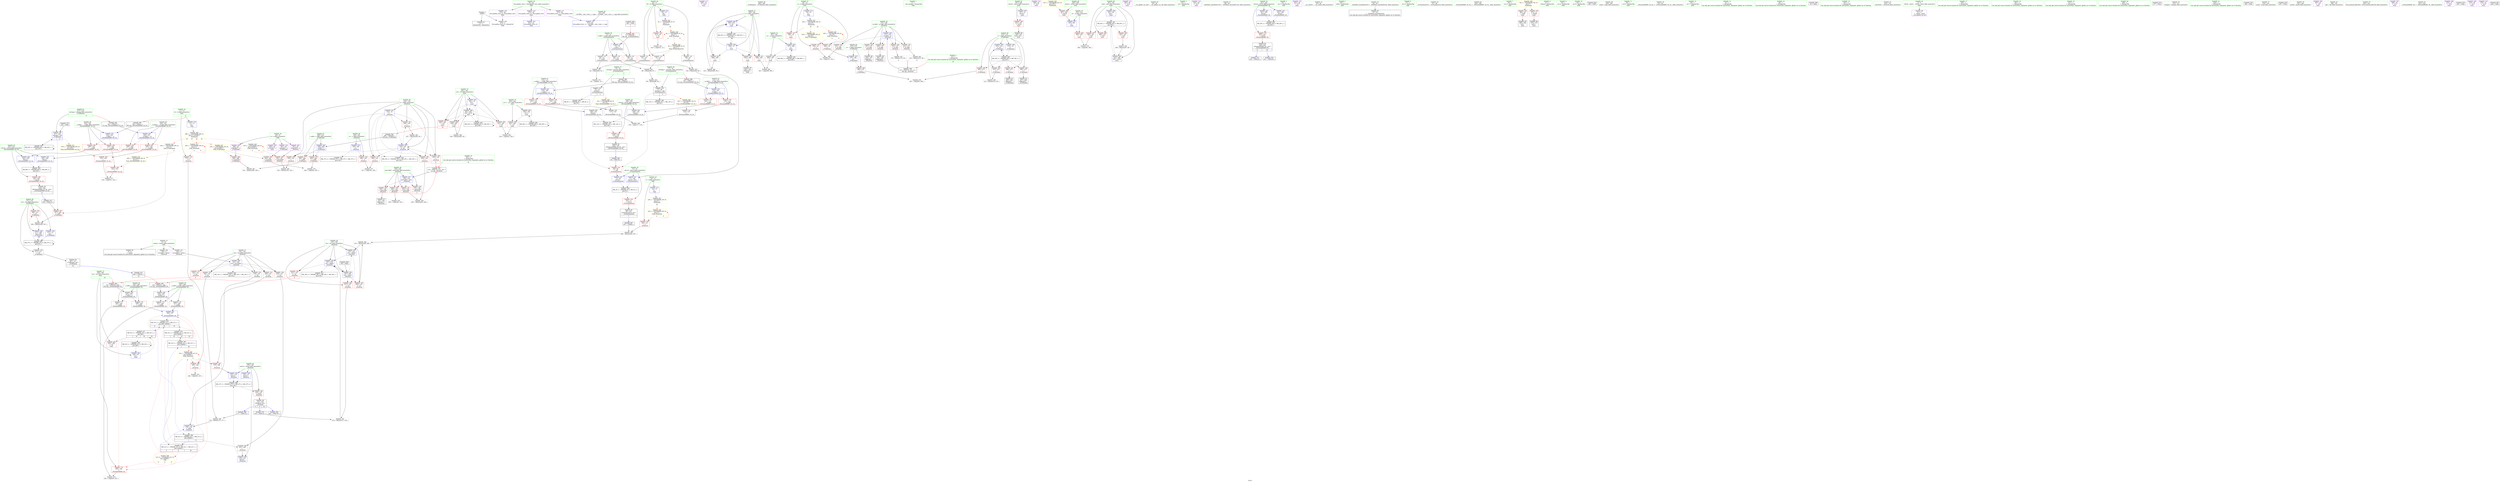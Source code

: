 digraph "SVFG" {
	label="SVFG";

	Node0x5563e4b9c080 [shape=record,color=grey,label="{NodeID: 0\nNullPtr}"];
	Node0x5563e4b9c080 -> Node0x5563e4bc6f50[style=solid];
	Node0x5563e4b9c080 -> Node0x5563e4bc90b0[style=solid];
	Node0x5563e4bd8e90 [shape=record,color=grey,label="{NodeID: 360\n208 = Binary(202, 207, )\n}"];
	Node0x5563e4bd8e90 -> Node0x5563e4bd9190[style=solid];
	Node0x5563e4bc7db0 [shape=record,color=red,label="{NodeID: 194\n333\<--332\n\<--\n_ZSt3minIiERKT_S2_S2_\n}"];
	Node0x5563e4bc7db0 -> Node0x5563e4bd9f10[style=solid];
	Node0x5563e4bc4eb0 [shape=record,color=purple,label="{NodeID: 111\n406\<--32\n\<--.str.4\nmain\n}"];
	Node0x5563e4bc30f0 [shape=record,color=green,label="{NodeID: 28\n20\<--21\na\<--a_field_insensitive\nGlob }"];
	Node0x5563e4bc30f0 -> Node0x5563e4bc4760[style=solid];
	Node0x5563e4bc30f0 -> Node0x5563e4bc4830[style=solid];
	Node0x5563e4bc30f0 -> Node0x5563e4bc4900[style=solid];
	Node0x5563e4bc30f0 -> Node0x5563e4bc49d0[style=solid];
	Node0x5563e4bf9360 [shape=record,color=yellow,style=double,label="{NodeID: 471\n63V_1 = ENCHI(MR_63V_0)\npts\{278 \}\nFun[_ZSt3minIiERKT_S2_S2_]}"];
	Node0x5563e4bf9360 -> Node0x5563e4bc7ce0[style=dashed];
	Node0x5563e4bceec0 [shape=record,color=black,label="{NodeID: 388\nMR_4V_3 = PHI(MR_4V_4, MR_4V_2, )\npts\{72 \}\n}"];
	Node0x5563e4bceec0 -> Node0x5563e4bca860[style=dashed];
	Node0x5563e4bc95c0 [shape=record,color=blue,label="{NodeID: 222\n110\<--106\n__a.addr\<--__a\n_ZSt3maxIiERKT_S2_S2_\n}"];
	Node0x5563e4bc95c0 -> Node0x5563e4bcad40[style=dashed];
	Node0x5563e4bc95c0 -> Node0x5563e4bcae10[style=dashed];
	Node0x5563e4bcafb0 [shape=record,color=red,label="{NodeID: 139\n122\<--112\n\<--__b.addr\n_ZSt3maxIiERKT_S2_S2_\n}"];
	Node0x5563e4bcafb0 -> Node0x5563e4bc9760[style=solid];
	Node0x5563e4bc5980 [shape=record,color=green,label="{NodeID: 56\n265\<--266\n_Z7allSamei\<--_Z7allSamei_field_insensitive\n}"];
	Node0x5563e4c1b020 [shape=record,color=black,label="{NodeID: 582\n268 = PHI(425, )\n0th arg _Z7allSamei }"];
	Node0x5563e4c1b020 -> Node0x5563e4bd2680[style=solid];
	Node0x5563e4bd2b60 [shape=record,color=blue,label="{NodeID: 250\n273\<--314\ni\<--inc\n_Z7allSamei\n}"];
	Node0x5563e4bd2b60 -> Node0x5563e4bf0ce0[style=dashed];
	Node0x5563e4bcc670 [shape=record,color=red,label="{NodeID: 167\n170\<--169\n\<--\n_Z5solveii\n}"];
	Node0x5563e4bcc670 -> Node0x5563e4bd1b20[style=solid];
	Node0x5563e4bc7250 [shape=record,color=black,label="{NodeID: 84\n69\<--103\n_Z10numInsertsi_ret\<--\n_Z10numInsertsi\n|{<s0>7}}"];
	Node0x5563e4bc7250:s0 -> Node0x5563e4c19f00[style=solid,color=blue];
	Node0x5563e4bb9240 [shape=record,color=green,label="{NodeID: 1\n7\<--1\n__dso_handle\<--dummyObj\nGlob }"];
	Node0x5563e4bd9010 [shape=record,color=grey,label="{NodeID: 361\n218 = Binary(217, 216, )\n}"];
	Node0x5563e4bd9010 -> Node0x5563e4bd2000[style=solid];
	Node0x5563e4bc7e80 [shape=record,color=red,label="{NodeID: 195\n451\<--347\n\<--retval\nmain\n}"];
	Node0x5563e4bc7e80 -> Node0x5563e4bc4420[style=solid];
	Node0x5563e4bc4f80 [shape=record,color=purple,label="{NodeID: 112\n389\<--34\n\<--.str.5\nmain\n}"];
	Node0x5563e4bc31c0 [shape=record,color=green,label="{NodeID: 29\n40\<--44\nllvm.global_ctors\<--llvm.global_ctors_field_insensitive\nGlob }"];
	Node0x5563e4bc31c0 -> Node0x5563e4bc9c70[style=solid];
	Node0x5563e4bc31c0 -> Node0x5563e4bc9d70[style=solid];
	Node0x5563e4bc31c0 -> Node0x5563e4bc9e70[style=solid];
	Node0x5563e4bcf3c0 [shape=record,color=black,label="{NodeID: 389\nMR_8V_3 = PHI(MR_8V_1, MR_8V_2, )\npts\{76 \}\n}"];
	Node0x5563e4bc9690 [shape=record,color=blue,label="{NodeID: 223\n112\<--107\n__b.addr\<--__b\n_ZSt3maxIiERKT_S2_S2_\n}"];
	Node0x5563e4bc9690 -> Node0x5563e4bcaee0[style=dashed];
	Node0x5563e4bc9690 -> Node0x5563e4bcafb0[style=dashed];
	Node0x5563e4bcb080 [shape=record,color=red,label="{NodeID: 140\n117\<--116\n\<--\n_ZSt3maxIiERKT_S2_S2_\n}"];
	Node0x5563e4bcb080 -> Node0x5563e4bd9c10[style=solid];
	Node0x5563e4bc5a80 [shape=record,color=green,label="{NodeID: 57\n269\<--270\nc.addr\<--c.addr_field_insensitive\n_Z7allSamei\n}"];
	Node0x5563e4bc5a80 -> Node0x5563e4bccdc0[style=solid];
	Node0x5563e4bc5a80 -> Node0x5563e4bcce90[style=solid];
	Node0x5563e4bc5a80 -> Node0x5563e4bd2680[style=solid];
	Node0x5563e4c1b190 [shape=record,color=black,label="{NodeID: 583\n70 = PHI(206, )\n0th arg _Z10numInsertsi }"];
	Node0x5563e4c1b190 -> Node0x5563e4bc91b0[style=solid];
	Node0x5563e4bf43e0 [shape=record,color=black,label="{NodeID: 417\nMR_91V_4 = PHI(MR_91V_5, MR_91V_3, )\npts\{360 \}\n|{|<s2>19|<s3>19|<s4>19}}"];
	Node0x5563e4bf43e0 -> Node0x5563e4bc86a0[style=dashed];
	Node0x5563e4bf43e0 -> Node0x5563e4bed0b0[style=dashed];
	Node0x5563e4bf43e0:s2 -> Node0x5563e4bcccf0[style=dashed,color=red];
	Node0x5563e4bf43e0:s3 -> Node0x5563e4bd24e0[style=dashed,color=red];
	Node0x5563e4bf43e0:s4 -> Node0x5563e4befdb0[style=dashed,color=red];
	Node0x5563e4bd2c30 [shape=record,color=blue,label="{NodeID: 251\n324\<--320\n__a.addr\<--__a\n_ZSt3minIiERKT_S2_S2_\n}"];
	Node0x5563e4bd2c30 -> Node0x5563e4bcd850[style=dashed];
	Node0x5563e4bd2c30 -> Node0x5563e4bcd920[style=dashed];
	Node0x5563e4bcc740 [shape=record,color=red,label="{NodeID: 168\n192\<--191\n\<--arrayidx9\n_Z5solveii\n}"];
	Node0x5563e4bcc740 -> Node0x5563e4bd8890[style=solid];
	Node0x5563e4bc7320 [shape=record,color=black,label="{NodeID: 85\n105\<--128\n_ZSt3maxIiERKT_S2_S2__ret\<--\n_ZSt3maxIiERKT_S2_S2_\n|{<s0>3}}"];
	Node0x5563e4bc7320:s0 -> Node0x5563e4c17660[style=solid,color=blue];
	Node0x5563e4bad150 [shape=record,color=green,label="{NodeID: 2\n12\<--1\n\<--dummyObj\nCan only get source location for instruction, argument, global var or function.|{<s0>22}}"];
	Node0x5563e4bad150:s0 -> Node0x5563e4c1b660[style=solid,color=red];
	Node0x5563e4bd9190 [shape=record,color=grey,label="{NodeID: 362\n210 = Binary(209, 208, )\n}"];
	Node0x5563e4bd9190 -> Node0x5563e4bd1f30[style=solid];
	Node0x5563e4bc7f50 [shape=record,color=red,label="{NodeID: 196\n381\<--349\n\<--ntests\nmain\n}"];
	Node0x5563e4bc7f50 -> Node0x5563e4bd3110[style=solid];
	Node0x5563e4bc5050 [shape=record,color=purple,label="{NodeID: 113\n393\<--36\n\<--.str.6\nmain\n}"];
	Node0x5563e4bc3290 [shape=record,color=green,label="{NodeID: 30\n45\<--46\n__cxx_global_var_init\<--__cxx_global_var_init_field_insensitive\n}"];
	Node0x5563e4bcf8c0 [shape=record,color=black,label="{NodeID: 390\nMR_10V_3 = PHI(MR_10V_1, MR_10V_2, )\npts\{78 \}\n}"];
	Node0x5563e4bc9760 [shape=record,color=blue,label="{NodeID: 224\n108\<--122\nretval\<--\n_ZSt3maxIiERKT_S2_S2_\n}"];
	Node0x5563e4bc9760 -> Node0x5563e4bce9c0[style=dashed];
	Node0x5563e4bcb150 [shape=record,color=red,label="{NodeID: 141\n119\<--118\n\<--\n_ZSt3maxIiERKT_S2_S2_\n}"];
	Node0x5563e4bcb150 -> Node0x5563e4bd9c10[style=solid];
	Node0x5563e4bc5b50 [shape=record,color=green,label="{NodeID: 58\n271\<--272\nres\<--res_field_insensitive\n_Z7allSamei\n}"];
	Node0x5563e4bc5b50 -> Node0x5563e4bccf60[style=solid];
	Node0x5563e4bc5b50 -> Node0x5563e4bcd030[style=solid];
	Node0x5563e4bc5b50 -> Node0x5563e4bd2750[style=solid];
	Node0x5563e4bc5b50 -> Node0x5563e4bd2a90[style=solid];
	Node0x5563e4c1b2d0 [shape=record,color=black,label="{NodeID: 584\n239 = PHI(220, 359, )\n0th arg _Z5reminIiEbRT_S0_ }"];
	Node0x5563e4c1b2d0 -> Node0x5563e4bd2270[style=solid];
	Node0x5563e4bd2d00 [shape=record,color=blue,label="{NodeID: 252\n326\<--321\n__b.addr\<--__b\n_ZSt3minIiERKT_S2_S2_\n}"];
	Node0x5563e4bd2d00 -> Node0x5563e4bcd9f0[style=dashed];
	Node0x5563e4bd2d00 -> Node0x5563e4bc7c10[style=dashed];
	Node0x5563e4bcc810 [shape=record,color=red,label="{NodeID: 169\n231\<--230\n\<--\n_Z5solveii\n}"];
	Node0x5563e4bcc810 -> Node0x5563e4bd21a0[style=solid];
	Node0x5563e4bc73f0 [shape=record,color=black,label="{NodeID: 86\n158\<--157\nidxprom\<--\n_Z5solveii\n}"];
	Node0x5563e4bb94d0 [shape=record,color=green,label="{NodeID: 3\n22\<--1\n.str\<--dummyObj\nGlob }"];
	Node0x5563e4bd9310 [shape=record,color=grey,label="{NodeID: 363\n214 = Binary(213, 90, )\n|{<s0>8}}"];
	Node0x5563e4bd9310:s0 -> Node0x5563e4c1b660[style=solid,color=red];
	Node0x5563e4bc8020 [shape=record,color=red,label="{NodeID: 197\n384\<--351\n\<--test\nmain\n}"];
	Node0x5563e4bc8020 -> Node0x5563e4bd9d90[style=solid];
	Node0x5563e4bc5120 [shape=record,color=purple,label="{NodeID: 114\n434\<--38\n\<--.str.7\nmain\n}"];
	Node0x5563e4bc3390 [shape=record,color=green,label="{NodeID: 31\n49\<--50\n_ZNSt8ios_base4InitC1Ev\<--_ZNSt8ios_base4InitC1Ev_field_insensitive\n}"];
	Node0x5563e4bcf9b0 [shape=record,color=black,label="{NodeID: 391\nMR_83V_3 = PHI(MR_83V_4, MR_83V_2, )\npts\{352 \}\n}"];
	Node0x5563e4bcf9b0 -> Node0x5563e4bc8020[style=dashed];
	Node0x5563e4bcf9b0 -> Node0x5563e4bc80f0[style=dashed];
	Node0x5563e4bcf9b0 -> Node0x5563e4bc81c0[style=dashed];
	Node0x5563e4bcf9b0 -> Node0x5563e4bd3790[style=dashed];
	Node0x5563e4bc9830 [shape=record,color=blue,label="{NodeID: 225\n108\<--125\nretval\<--\n_ZSt3maxIiERKT_S2_S2_\n}"];
	Node0x5563e4bc9830 -> Node0x5563e4bce9c0[style=dashed];
	Node0x5563e4bcb220 [shape=record,color=red,label="{NodeID: 142\n234\<--135\n\<--retval\n_Z5solveii\n}"];
	Node0x5563e4bcb220 -> Node0x5563e4bc7660[style=solid];
	Node0x5563e4bc5c20 [shape=record,color=green,label="{NodeID: 59\n273\<--274\ni\<--i_field_insensitive\n_Z7allSamei\n}"];
	Node0x5563e4bc5c20 -> Node0x5563e4bcd100[style=solid];
	Node0x5563e4bc5c20 -> Node0x5563e4bcd1d0[style=solid];
	Node0x5563e4bc5c20 -> Node0x5563e4bcd2a0[style=solid];
	Node0x5563e4bc5c20 -> Node0x5563e4bcd370[style=solid];
	Node0x5563e4bc5c20 -> Node0x5563e4bd2820[style=solid];
	Node0x5563e4bc5c20 -> Node0x5563e4bd2b60[style=solid];
	Node0x5563e4c1b4e0 [shape=record,color=black,label="{NodeID: 585\n240 = PHI(221, 426, )\n1st arg _Z5reminIiEbRT_S0_ }"];
	Node0x5563e4c1b4e0 -> Node0x5563e4bd2340[style=solid];
	Node0x5563e4bf4de0 [shape=record,color=black,label="{NodeID: 419\nMR_41V_3 = PHI(MR_41V_4, MR_41V_2, )\npts\{100000 \}\n|{|<s1>19|<s2>19|<s3>19}}"];
	Node0x5563e4bf4de0 -> Node0x5563e4bedfb0[style=dashed];
	Node0x5563e4bf4de0:s1 -> Node0x5563e4bcccf0[style=dashed,color=red];
	Node0x5563e4bf4de0:s2 -> Node0x5563e4bd24e0[style=dashed,color=red];
	Node0x5563e4bf4de0:s3 -> Node0x5563e4befdb0[style=dashed,color=red];
	Node0x5563e4bd2dd0 [shape=record,color=blue,label="{NodeID: 253\n322\<--336\nretval\<--\n_ZSt3minIiERKT_S2_S2_\n}"];
	Node0x5563e4bd2dd0 -> Node0x5563e4be7dc0[style=dashed];
	Node0x5563e4bcc8e0 [shape=record,color=red,label="{NodeID: 170\n263\<--241\n\<--retval\n_Z5reminIiEbRT_S0_\n}"];
	Node0x5563e4bcc8e0 -> Node0x5563e4bc7730[style=solid];
	Node0x5563e4bc74c0 [shape=record,color=black,label="{NodeID: 87\n161\<--160\nidxprom1\<--\n_Z5solveii\n}"];
	Node0x5563e4bc1cf0 [shape=record,color=green,label="{NodeID: 4\n24\<--1\n.str.1\<--dummyObj\nGlob }"];
	Node0x5563e4bd9490 [shape=record,color=grey,label="{NodeID: 364\n410 = Binary(409, 90, )\n}"];
	Node0x5563e4bd9490 -> Node0x5563e4bd3380[style=solid];
	Node0x5563e4bc80f0 [shape=record,color=red,label="{NodeID: 198\n388\<--351\n\<--test\nmain\n}"];
	Node0x5563e4bc51f0 [shape=record,color=purple,label="{NodeID: 115\n443\<--38\n\<--.str.7\nmain\n}"];
	Node0x5563e4bc3490 [shape=record,color=green,label="{NodeID: 32\n55\<--56\n__cxa_atexit\<--__cxa_atexit_field_insensitive\n}"];
	Node0x5563e4bff0d0 [shape=record,color=yellow,style=double,label="{NodeID: 558\n41V_6 = CSCHI(MR_41V_5)\npts\{100000 \}\nCS[]|{<s0>9|<s1>9|<s2>9}}"];
	Node0x5563e4bff0d0:s0 -> Node0x5563e4bcccf0[style=dashed,color=red];
	Node0x5563e4bff0d0:s1 -> Node0x5563e4bd24e0[style=dashed,color=red];
	Node0x5563e4bff0d0:s2 -> Node0x5563e4befdb0[style=dashed,color=red];
	Node0x5563e4bec6e0 [shape=record,color=black,label="{NodeID: 392\nMR_87V_2 = PHI(MR_87V_4, MR_87V_1, )\npts\{356 \}\n}"];
	Node0x5563e4bec6e0 -> Node0x5563e4bd31e0[style=dashed];
	Node0x5563e4bc9900 [shape=record,color=blue,label="{NodeID: 226\n137\<--133\nat.addr\<--at\n_Z5solveii\n}"];
	Node0x5563e4bc9900 -> Node0x5563e4bcb2f0[style=dashed];
	Node0x5563e4bc9900 -> Node0x5563e4bcb3c0[style=dashed];
	Node0x5563e4bc9900 -> Node0x5563e4bcb490[style=dashed];
	Node0x5563e4bc9900 -> Node0x5563e4bcb560[style=dashed];
	Node0x5563e4bc9900 -> Node0x5563e4bcb630[style=dashed];
	Node0x5563e4bcb2f0 [shape=record,color=red,label="{NodeID: 143\n151\<--137\n\<--at.addr\n_Z5solveii\n}"];
	Node0x5563e4bcb2f0 -> Node0x5563e4bda210[style=solid];
	Node0x5563e4bc5cf0 [shape=record,color=green,label="{NodeID: 60\n275\<--276\n_n\<--_n_field_insensitive\n_Z7allSamei\n}"];
	Node0x5563e4bc5cf0 -> Node0x5563e4bcd440[style=solid];
	Node0x5563e4bc5cf0 -> Node0x5563e4bd28f0[style=solid];
	Node0x5563e4c1b660 [shape=record,color=black,label="{NodeID: 586\n133 = PHI(175, 214, 12, )\n0th arg _Z5solveii }"];
	Node0x5563e4c1b660 -> Node0x5563e4bc9900[style=solid];
	Node0x5563e4bf52e0 [shape=record,color=yellow,style=double,label="{NodeID: 420\n20V_1 = ENCHI(MR_20V_0)\npts\{13 \}\nFun[_Z7allSamei]|{|<s1>11}}"];
	Node0x5563e4bf52e0 -> Node0x5563e4bcd6b0[style=dashed];
	Node0x5563e4bf52e0:s1 -> Node0x5563e4bf9250[style=dashed,color=red];
	Node0x5563e4bd2ea0 [shape=record,color=blue,label="{NodeID: 254\n322\<--339\nretval\<--\n_ZSt3minIiERKT_S2_S2_\n}"];
	Node0x5563e4bd2ea0 -> Node0x5563e4be7dc0[style=dashed];
	Node0x5563e4bcc9b0 [shape=record,color=red,label="{NodeID: 171\n249\<--243\n\<--x.addr\n_Z5reminIiEbRT_S0_\n}"];
	Node0x5563e4bcc9b0 -> Node0x5563e4bcccf0[style=solid];
	Node0x5563e4bc7590 [shape=record,color=black,label="{NodeID: 88\n190\<--189\nidxprom8\<--\n_Z5solveii\n}"];
	Node0x5563e4bb9060 [shape=record,color=green,label="{NodeID: 5\n26\<--1\nstdin\<--dummyObj\nGlob }"];
	Node0x5563e4bf7e80 [shape=record,color=yellow,style=double,label="{NodeID: 448\n41V_1 = ENCHI(MR_41V_0)\npts\{100000 \}\nFun[_Z5solveii]|{|<s3>4}}"];
	Node0x5563e4bf7e80 -> Node0x5563e4bcc5a0[style=dashed];
	Node0x5563e4bf7e80 -> Node0x5563e4bcc670[style=dashed];
	Node0x5563e4bf7e80 -> Node0x5563e4bf2fe0[style=dashed];
	Node0x5563e4bf7e80:s3 -> Node0x5563e4bf7e80[style=dashed,color=red];
	Node0x5563e4bd9610 [shape=record,color=grey,label="{NodeID: 365\n314 = Binary(313, 90, )\n}"];
	Node0x5563e4bd9610 -> Node0x5563e4bd2b60[style=solid];
	Node0x5563e4bc81c0 [shape=record,color=red,label="{NodeID: 199\n447\<--351\n\<--test\nmain\n}"];
	Node0x5563e4bc81c0 -> Node0x5563e4bd8710[style=solid];
	Node0x5563e4bc9c70 [shape=record,color=purple,label="{NodeID: 116\n472\<--40\nllvm.global_ctors_0\<--llvm.global_ctors\nGlob }"];
	Node0x5563e4bc9c70 -> Node0x5563e4bc8eb0[style=solid];
	Node0x5563e4bc3590 [shape=record,color=green,label="{NodeID: 33\n54\<--60\n_ZNSt8ios_base4InitD1Ev\<--_ZNSt8ios_base4InitD1Ev_field_insensitive\n}"];
	Node0x5563e4bc3590 -> Node0x5563e4bc7150[style=solid];
	Node0x5563e4becbb0 [shape=record,color=black,label="{NodeID: 393\nMR_89V_2 = PHI(MR_89V_3, MR_89V_1, )\npts\{358 \}\n}"];
	Node0x5563e4becbb0 -> Node0x5563e4bd32b0[style=dashed];
	Node0x5563e4bc99d0 [shape=record,color=blue,label="{NodeID: 227\n139\<--134\nprev.addr\<--prev\n_Z5solveii\n}"];
	Node0x5563e4bc99d0 -> Node0x5563e4bcb700[style=dashed];
	Node0x5563e4bc99d0 -> Node0x5563e4bcb7d0[style=dashed];
	Node0x5563e4bc99d0 -> Node0x5563e4bcb8a0[style=dashed];
	Node0x5563e4bc99d0 -> Node0x5563e4bcb970[style=dashed];
	Node0x5563e4bcb3c0 [shape=record,color=red,label="{NodeID: 144\n157\<--137\n\<--at.addr\n_Z5solveii\n}"];
	Node0x5563e4bcb3c0 -> Node0x5563e4bc73f0[style=solid];
	Node0x5563e4bc5dc0 [shape=record,color=green,label="{NodeID: 61\n277\<--278\nref.tmp\<--ref.tmp_field_insensitive\n_Z7allSamei\n|{|<s1>11}}"];
	Node0x5563e4bc5dc0 -> Node0x5563e4bd29c0[style=solid];
	Node0x5563e4bc5dc0:s1 -> Node0x5563e4c1bda0[style=solid,color=red];
	Node0x5563e4c1b8b0 [shape=record,color=black,label="{NodeID: 587\n134 = PHI(176, 215, 183, )\n1st arg _Z5solveii }"];
	Node0x5563e4c1b8b0 -> Node0x5563e4bc99d0[style=solid];
	Node0x5563e4bf5e00 [shape=record,color=yellow,style=double,label="{NodeID: 421\n25V_1 = ENCHI(MR_25V_0)\npts\{19 \}\nFun[_Z7allSamei]}"];
	Node0x5563e4bf5e00 -> Node0x5563e4bca520[style=dashed];
	Node0x5563e4bd2f70 [shape=record,color=blue,label="{NodeID: 255\n347\<--12\nretval\<--\nmain\n}"];
	Node0x5563e4bd2f70 -> Node0x5563e4bc7e80[style=dashed];
	Node0x5563e4bcca80 [shape=record,color=red,label="{NodeID: 172\n258\<--243\n\<--x.addr\n_Z5reminIiEbRT_S0_\n}"];
	Node0x5563e4bcca80 -> Node0x5563e4bd24e0[style=solid];
	Node0x5563e4bc7660 [shape=record,color=black,label="{NodeID: 89\n132\<--234\n_Z5solveii_ret\<--\n_Z5solveii\n|{<s0>4|<s1>8|<s2>22}}"];
	Node0x5563e4bc7660:s0 -> Node0x5563e4c1a160[style=solid,color=blue];
	Node0x5563e4bc7660:s1 -> Node0x5563e4c1a2d0[style=solid,color=blue];
	Node0x5563e4bc7660:s2 -> Node0x5563e4c1adb0[style=solid,color=blue];
	Node0x5563e4bb90f0 [shape=record,color=green,label="{NodeID: 6\n27\<--1\n.str.2\<--dummyObj\nGlob }"];
	Node0x5563e4bf7f60 [shape=record,color=yellow,style=double,label="{NodeID: 449\n43V_1 = ENCHI(MR_43V_0)\npts\{210000 \}\nFun[_Z5solveii]|{|<s1>4|<s2>8}}"];
	Node0x5563e4bf7f60 -> Node0x5563e4bcc740[style=dashed];
	Node0x5563e4bf7f60:s1 -> Node0x5563e4bf7f60[style=dashed,color=red];
	Node0x5563e4bf7f60:s2 -> Node0x5563e4bf7f60[style=dashed,color=red];
	Node0x5563e4bd9790 [shape=record,color=grey,label="{NodeID: 366\n309 = Binary(308, 307, )\n}"];
	Node0x5563e4bd9790 -> Node0x5563e4bd2a90[style=solid];
	Node0x5563e4bc8290 [shape=record,color=red,label="{NodeID: 200\n385\<--353\n\<--_b\nmain\n}"];
	Node0x5563e4bc8290 -> Node0x5563e4bd9d90[style=solid];
	Node0x5563e4bc9d70 [shape=record,color=purple,label="{NodeID: 117\n473\<--40\nllvm.global_ctors_1\<--llvm.global_ctors\nGlob }"];
	Node0x5563e4bc9d70 -> Node0x5563e4bc8fb0[style=solid];
	Node0x5563e4bc3690 [shape=record,color=green,label="{NodeID: 34\n67\<--68\n_Z10numInsertsi\<--_Z10numInsertsi_field_insensitive\n}"];
	Node0x5563e4bed0b0 [shape=record,color=black,label="{NodeID: 394\nMR_91V_2 = PHI(MR_91V_6, MR_91V_1, )\npts\{360 \}\n}"];
	Node0x5563e4bed0b0 -> Node0x5563e4bd3450[style=dashed];
	Node0x5563e4bed0b0 -> Node0x5563e4bed0b0[style=dashed];
	Node0x5563e4bc9aa0 [shape=record,color=blue,label="{NodeID: 228\n135\<--12\nretval\<--\n_Z5solveii\n}"];
	Node0x5563e4bc9aa0 -> Node0x5563e4bf16e0[style=dashed];
	Node0x5563e4bcb490 [shape=record,color=red,label="{NodeID: 145\n174\<--137\n\<--at.addr\n_Z5solveii\n}"];
	Node0x5563e4bcb490 -> Node0x5563e4bd8a10[style=solid];
	Node0x5563e4bc5e90 [shape=record,color=green,label="{NodeID: 62\n305\<--306\n_ZSt3minIiERKT_S2_S2_\<--_ZSt3minIiERKT_S2_S2__field_insensitive\n}"];
	Node0x5563e4c1ba70 [shape=record,color=black,label="{NodeID: 588\n106 = PHI(75, )\n0th arg _ZSt3maxIiERKT_S2_S2_ }"];
	Node0x5563e4c1ba70 -> Node0x5563e4bc95c0[style=solid];
	Node0x5563e4bd3040 [shape=record,color=blue,label="{NodeID: 256\n351\<--90\ntest\<--\nmain\n}"];
	Node0x5563e4bd3040 -> Node0x5563e4bcf9b0[style=dashed];
	Node0x5563e4bccb50 [shape=record,color=red,label="{NodeID: 173\n251\<--245\n\<--y.addr\n_Z5reminIiEbRT_S0_\n}"];
	Node0x5563e4bccb50 -> Node0x5563e4bda390[style=solid];
	Node0x5563e4bc7730 [shape=record,color=black,label="{NodeID: 90\n238\<--263\n_Z5reminIiEbRT_S0__ret\<--\n_Z5reminIiEbRT_S0_\n|{<s0>9|<s1>19}}"];
	Node0x5563e4bc7730:s0 -> Node0x5563e4c1a410[style=solid,color=blue];
	Node0x5563e4bc7730:s1 -> Node0x5563e4c1abd0[style=solid,color=blue];
	Node0x5563e4bb9740 [shape=record,color=green,label="{NodeID: 7\n29\<--1\n.str.3\<--dummyObj\nGlob }"];
	Node0x5563e4bf8040 [shape=record,color=yellow,style=double,label="{NodeID: 450\n74V_1 = ENCHI(MR_74V_0)\npts\{1 \}\nFun[main]}"];
	Node0x5563e4bf8040 -> Node0x5563e4bca6c0[style=dashed];
	Node0x5563e4bf8040 -> Node0x5563e4bca790[style=dashed];
	Node0x5563e4bd9910 [shape=record,color=grey,label="{NodeID: 367\n301 = Binary(299, 300, )\n}"];
	Node0x5563e4bc8360 [shape=record,color=red,label="{NodeID: 201\n399\<--355\n\<--i\nmain\n}"];
	Node0x5563e4bc8360 -> Node0x5563e4bdac90[style=solid];
	Node0x5563e4bc9e70 [shape=record,color=purple,label="{NodeID: 118\n474\<--40\nllvm.global_ctors_2\<--llvm.global_ctors\nGlob }"];
	Node0x5563e4bc9e70 -> Node0x5563e4bc90b0[style=solid];
	Node0x5563e4bc3790 [shape=record,color=green,label="{NodeID: 35\n71\<--72\nretval\<--retval_field_insensitive\n_Z10numInsertsi\n}"];
	Node0x5563e4bc3790 -> Node0x5563e4bca860[style=solid];
	Node0x5563e4bc3790 -> Node0x5563e4bc9420[style=solid];
	Node0x5563e4bc3790 -> Node0x5563e4bc94f0[style=solid];
	Node0x5563e4bed5b0 [shape=record,color=black,label="{NodeID: 395\nMR_93V_2 = PHI(MR_93V_6, MR_93V_1, )\npts\{362 \}\n}"];
	Node0x5563e4bed5b0 -> Node0x5563e4bd3520[style=dashed];
	Node0x5563e4bed5b0 -> Node0x5563e4bed5b0[style=dashed];
	Node0x5563e4bc9b70 [shape=record,color=blue,label="{NodeID: 229\n141\<--162\nres\<--arrayidx2\n_Z5solveii\n}"];
	Node0x5563e4bc9b70 -> Node0x5563e4bcba40[style=dashed];
	Node0x5563e4bc9b70 -> Node0x5563e4bcbb10[style=dashed];
	Node0x5563e4bc9b70 -> Node0x5563e4bcbbe0[style=dashed];
	Node0x5563e4bc9b70 -> Node0x5563e4bcbcb0[style=dashed];
	Node0x5563e4bc9b70 -> Node0x5563e4bcbd80[style=dashed];
	Node0x5563e4bc9b70 -> Node0x5563e4bf1be0[style=dashed];
	Node0x5563e4bcb560 [shape=record,color=red,label="{NodeID: 146\n189\<--137\n\<--at.addr\n_Z5solveii\n}"];
	Node0x5563e4bcb560 -> Node0x5563e4bc7590[style=solid];
	Node0x5563e4bc5f90 [shape=record,color=green,label="{NodeID: 63\n322\<--323\nretval\<--retval_field_insensitive\n_ZSt3minIiERKT_S2_S2_\n}"];
	Node0x5563e4bc5f90 -> Node0x5563e4bcd780[style=solid];
	Node0x5563e4bc5f90 -> Node0x5563e4bd2dd0[style=solid];
	Node0x5563e4bc5f90 -> Node0x5563e4bd2ea0[style=solid];
	Node0x5563e4c1bb80 [shape=record,color=black,label="{NodeID: 589\n107 = PHI(77, )\n1st arg _ZSt3maxIiERKT_S2_S2_ }"];
	Node0x5563e4c1bb80 -> Node0x5563e4bc9690[style=solid];
	Node0x5563e4bd3110 [shape=record,color=blue,label="{NodeID: 257\n353\<--381\n_b\<--\nmain\n}"];
	Node0x5563e4bd3110 -> Node0x5563e4bc8290[style=dashed];
	Node0x5563e4bccc20 [shape=record,color=red,label="{NodeID: 174\n257\<--245\n\<--y.addr\n_Z5reminIiEbRT_S0_\n}"];
	Node0x5563e4bccc20 -> Node0x5563e4bd24e0[style=solid];
	Node0x5563e4bc7800 [shape=record,color=black,label="{NodeID: 91\n290\<--289\nidxprom\<--\n_Z7allSamei\n}"];
	Node0x5563e4bb97d0 [shape=record,color=green,label="{NodeID: 8\n31\<--1\nstdout\<--dummyObj\nGlob }"];
	Node0x5563e4bf8150 [shape=record,color=yellow,style=double,label="{NodeID: 451\n22V_1 = ENCHI(MR_22V_0)\npts\{15 \}\nFun[main]|{<s0>22}}"];
	Node0x5563e4bf8150:s0 -> Node0x5563e4bf7620[style=dashed,color=red];
	Node0x5563e4bd9a90 [shape=record,color=grey,label="{NodeID: 368\n430 = Binary(429, 90, )\n}"];
	Node0x5563e4bd9a90 -> Node0x5563e4bd36c0[style=solid];
	Node0x5563e4bc8430 [shape=record,color=red,label="{NodeID: 202\n403\<--355\n\<--i\nmain\n}"];
	Node0x5563e4bc8430 -> Node0x5563e4bc4350[style=solid];
	Node0x5563e4bc9f70 [shape=record,color=red,label="{NodeID: 119\n173\<--11\n\<--D\n_Z5solveii\n}"];
	Node0x5563e4bc9f70 -> Node0x5563e4bd8b90[style=solid];
	Node0x5563e4bc3860 [shape=record,color=green,label="{NodeID: 36\n73\<--74\nx.addr\<--x.addr_field_insensitive\n_Z10numInsertsi\n}"];
	Node0x5563e4bc3860 -> Node0x5563e4bca930[style=solid];
	Node0x5563e4bc3860 -> Node0x5563e4bcaa00[style=solid];
	Node0x5563e4bc3860 -> Node0x5563e4bcaad0[style=solid];
	Node0x5563e4bc3860 -> Node0x5563e4bc91b0[style=solid];
	Node0x5563e4bedab0 [shape=record,color=black,label="{NodeID: 396\nMR_95V_2 = PHI(MR_95V_4, MR_95V_1, )\npts\{364 \}\n}"];
	Node0x5563e4bedab0 -> Node0x5563e4bd35f0[style=dashed];
	Node0x5563e4bedab0 -> Node0x5563e4bedab0[style=dashed];
	Node0x5563e4bd1b20 [shape=record,color=blue,label="{NodeID: 230\n135\<--170\nretval\<--\n_Z5solveii\n}"];
	Node0x5563e4bd1b20 -> Node0x5563e4bf16e0[style=dashed];
	Node0x5563e4bcb630 [shape=record,color=red,label="{NodeID: 147\n213\<--137\n\<--at.addr\n_Z5solveii\n}"];
	Node0x5563e4bcb630 -> Node0x5563e4bd9310[style=solid];
	Node0x5563e4bc6060 [shape=record,color=green,label="{NodeID: 64\n324\<--325\n__a.addr\<--__a.addr_field_insensitive\n_ZSt3minIiERKT_S2_S2_\n}"];
	Node0x5563e4bc6060 -> Node0x5563e4bcd850[style=solid];
	Node0x5563e4bc6060 -> Node0x5563e4bcd920[style=solid];
	Node0x5563e4bc6060 -> Node0x5563e4bd2c30[style=solid];
	Node0x5563e4c1bc90 [shape=record,color=black,label="{NodeID: 590\n320 = PHI(11, )\n0th arg _ZSt3minIiERKT_S2_S2_ }"];
	Node0x5563e4c1bc90 -> Node0x5563e4bd2c30[style=solid];
	Node0x5563e4bd31e0 [shape=record,color=blue,label="{NodeID: 258\n355\<--12\ni\<--\nmain\n}"];
	Node0x5563e4bd31e0 -> Node0x5563e4bc8360[style=dashed];
	Node0x5563e4bd31e0 -> Node0x5563e4bc8430[style=dashed];
	Node0x5563e4bd31e0 -> Node0x5563e4bc8500[style=dashed];
	Node0x5563e4bd31e0 -> Node0x5563e4bd3380[style=dashed];
	Node0x5563e4bd31e0 -> Node0x5563e4bec6e0[style=dashed];
	Node0x5563e4bcccf0 [shape=record,color=red,label="{NodeID: 175\n250\<--249\n\<--\n_Z5reminIiEbRT_S0_\n}"];
	Node0x5563e4bcccf0 -> Node0x5563e4bda390[style=solid];
	Node0x5563e4bc78d0 [shape=record,color=black,label="{NodeID: 92\n297\<--296\nidxprom2\<--\n_Z7allSamei\n}"];
	Node0x5563e4bb9860 [shape=record,color=green,label="{NodeID: 9\n32\<--1\n.str.4\<--dummyObj\nGlob }"];
	Node0x5563e4bf8230 [shape=record,color=yellow,style=double,label="{NodeID: 452\n2V_1 = ENCHI(MR_2V_0)\npts\{17 \}\nFun[main]|{|<s1>22}}"];
	Node0x5563e4bf8230 -> Node0x5563e4bca380[style=dashed];
	Node0x5563e4bf8230:s1 -> Node0x5563e4bf76d0[style=dashed,color=red];
	Node0x5563e4bd9c10 [shape=record,color=grey,label="{NodeID: 369\n120 = cmp(117, 119, )\n}"];
	Node0x5563e4bc8500 [shape=record,color=red,label="{NodeID: 203\n409\<--355\n\<--i\nmain\n}"];
	Node0x5563e4bc8500 -> Node0x5563e4bd9490[style=solid];
	Node0x5563e4bca040 [shape=record,color=red,label="{NodeID: 120\n202\<--14\n\<--I\n_Z5solveii\n}"];
	Node0x5563e4bca040 -> Node0x5563e4bd8e90[style=solid];
	Node0x5563e4bc3930 [shape=record,color=green,label="{NodeID: 37\n75\<--76\nref.tmp\<--ref.tmp_field_insensitive\n_Z10numInsertsi\n|{|<s1>3}}"];
	Node0x5563e4bc3930 -> Node0x5563e4bc9280[style=solid];
	Node0x5563e4bc3930:s1 -> Node0x5563e4c1ba70[style=solid,color=red];
	Node0x5563e4c17660 [shape=record,color=black,label="{NodeID: 563\n92 = PHI(105, )\n}"];
	Node0x5563e4c17660 -> Node0x5563e4bcaba0[style=solid];
	Node0x5563e4bedfb0 [shape=record,color=black,label="{NodeID: 397\nMR_41V_2 = PHI(MR_41V_5, MR_41V_1, )\npts\{100000 \}\n|{|<s1>22}}"];
	Node0x5563e4bedfb0 -> Node0x5563e4bf4de0[style=dashed];
	Node0x5563e4bedfb0:s1 -> Node0x5563e4bf7e80[style=dashed,color=red];
	Node0x5563e4bd1bf0 [shape=record,color=blue,label="{NodeID: 231\n179\<--178\n\<--add6\n_Z5solveii\n}"];
	Node0x5563e4bd1bf0 -> Node0x5563e4bce4c0[style=dashed];
	Node0x5563e4bcb700 [shape=record,color=red,label="{NodeID: 148\n160\<--139\n\<--prev.addr\n_Z5solveii\n}"];
	Node0x5563e4bcb700 -> Node0x5563e4bc74c0[style=solid];
	Node0x5563e4bc6130 [shape=record,color=green,label="{NodeID: 65\n326\<--327\n__b.addr\<--__b.addr_field_insensitive\n_ZSt3minIiERKT_S2_S2_\n}"];
	Node0x5563e4bc6130 -> Node0x5563e4bcd9f0[style=solid];
	Node0x5563e4bc6130 -> Node0x5563e4bc7c10[style=solid];
	Node0x5563e4bc6130 -> Node0x5563e4bd2d00[style=solid];
	Node0x5563e4c1bda0 [shape=record,color=black,label="{NodeID: 591\n321 = PHI(277, )\n1st arg _ZSt3minIiERKT_S2_S2_ }"];
	Node0x5563e4c1bda0 -> Node0x5563e4bd2d00[style=solid];
	Node0x5563e4bd32b0 [shape=record,color=blue,label="{NodeID: 259\n357\<--396\n_n\<--\nmain\n}"];
	Node0x5563e4bd32b0 -> Node0x5563e4bc85d0[style=dashed];
	Node0x5563e4bd32b0 -> Node0x5563e4becbb0[style=dashed];
	Node0x5563e4bccdc0 [shape=record,color=red,label="{NodeID: 176\n293\<--269\n\<--c.addr\n_Z7allSamei\n}"];
	Node0x5563e4bccdc0 -> Node0x5563e4bda510[style=solid];
	Node0x5563e4bc79a0 [shape=record,color=black,label="{NodeID: 93\n267\<--317\n_Z7allSamei_ret\<--\n_Z7allSamei\n|{<s0>18}}"];
	Node0x5563e4bc79a0:s0 -> Node0x5563e4c1aa00[style=solid,color=blue];
	Node0x5563e4bb98f0 [shape=record,color=green,label="{NodeID: 10\n34\<--1\n.str.5\<--dummyObj\nGlob }"];
	Node0x5563e4bf8310 [shape=record,color=yellow,style=double,label="{NodeID: 453\n25V_1 = ENCHI(MR_25V_0)\npts\{19 \}\nFun[main]|{|<s1>18|<s2>22}}"];
	Node0x5563e4bf8310 -> Node0x5563e4bca5f0[style=dashed];
	Node0x5563e4bf8310:s1 -> Node0x5563e4bf5e00[style=dashed,color=red];
	Node0x5563e4bf8310:s2 -> Node0x5563e4bf7780[style=dashed,color=red];
	Node0x5563e4bd9d90 [shape=record,color=grey,label="{NodeID: 370\n386 = cmp(384, 385, )\n}"];
	Node0x5563e4bc85d0 [shape=record,color=red,label="{NodeID: 204\n400\<--357\n\<--_n\nmain\n}"];
	Node0x5563e4bc85d0 -> Node0x5563e4bdac90[style=solid];
	Node0x5563e4bca110 [shape=record,color=red,label="{NodeID: 121\n81\<--16\n\<--M\n_Z10numInsertsi\n}"];
	Node0x5563e4bca110 -> Node0x5563e4bd8110[style=solid];
	Node0x5563e4bc3a00 [shape=record,color=green,label="{NodeID: 38\n77\<--78\nref.tmp1\<--ref.tmp1_field_insensitive\n_Z10numInsertsi\n|{|<s1>3}}"];
	Node0x5563e4bc3a00 -> Node0x5563e4bc9350[style=solid];
	Node0x5563e4bc3a00:s1 -> Node0x5563e4c1bb80[style=solid,color=red];
	Node0x5563e4c19c90 [shape=record,color=black,label="{NodeID: 564\n394 = PHI()\n}"];
	Node0x5563e4bd1cc0 [shape=record,color=blue,label="{NodeID: 232\n143\<--12\ni\<--\n_Z5solveii\n}"];
	Node0x5563e4bd1cc0 -> Node0x5563e4bcbe50[style=dashed];
	Node0x5563e4bd1cc0 -> Node0x5563e4bcbf20[style=dashed];
	Node0x5563e4bd1cc0 -> Node0x5563e4bcbff0[style=dashed];
	Node0x5563e4bd1cc0 -> Node0x5563e4bcc0c0[style=dashed];
	Node0x5563e4bd1cc0 -> Node0x5563e4bcc190[style=dashed];
	Node0x5563e4bd1cc0 -> Node0x5563e4bd20d0[style=dashed];
	Node0x5563e4bd1cc0 -> Node0x5563e4bf20e0[style=dashed];
	Node0x5563e4bcb7d0 [shape=record,color=red,label="{NodeID: 149\n176\<--139\n\<--prev.addr\n_Z5solveii\n|{<s0>4}}"];
	Node0x5563e4bcb7d0:s0 -> Node0x5563e4c1b8b0[style=solid,color=red];
	Node0x5563e4bc6200 [shape=record,color=green,label="{NodeID: 66\n344\<--345\nmain\<--main_field_insensitive\n}"];
	Node0x5563e4bd3380 [shape=record,color=blue,label="{NodeID: 260\n355\<--410\ni\<--inc\nmain\n}"];
	Node0x5563e4bd3380 -> Node0x5563e4bc8360[style=dashed];
	Node0x5563e4bd3380 -> Node0x5563e4bc8430[style=dashed];
	Node0x5563e4bd3380 -> Node0x5563e4bc8500[style=dashed];
	Node0x5563e4bd3380 -> Node0x5563e4bd3380[style=dashed];
	Node0x5563e4bd3380 -> Node0x5563e4bec6e0[style=dashed];
	Node0x5563e4bcce90 [shape=record,color=red,label="{NodeID: 177\n300\<--269\n\<--c.addr\n_Z7allSamei\n}"];
	Node0x5563e4bcce90 -> Node0x5563e4bd9910[style=solid];
	Node0x5563e4bc7a70 [shape=record,color=black,label="{NodeID: 94\n319\<--342\n_ZSt3minIiERKT_S2_S2__ret\<--\n_ZSt3minIiERKT_S2_S2_\n|{<s0>11}}"];
	Node0x5563e4bc7a70:s0 -> Node0x5563e4c1a5f0[style=solid,color=blue];
	Node0x5563e4bc25a0 [shape=record,color=green,label="{NodeID: 11\n36\<--1\n.str.6\<--dummyObj\nGlob }"];
	Node0x5563e4bd9f10 [shape=record,color=grey,label="{NodeID: 371\n334 = cmp(331, 333, )\n}"];
	Node0x5563e4bc86a0 [shape=record,color=red,label="{NodeID: 205\n433\<--359\n\<--res\nmain\n}"];
	Node0x5563e4bca1e0 [shape=record,color=red,label="{NodeID: 122\n87\<--16\n\<--M\n_Z10numInsertsi\n}"];
	Node0x5563e4bca1e0 -> Node0x5563e4bd8290[style=solid];
	Node0x5563e4bc3ad0 [shape=record,color=green,label="{NodeID: 39\n93\<--94\n_ZSt3maxIiERKT_S2_S2_\<--_ZSt3maxIiERKT_S2_S2__field_insensitive\n}"];
	Node0x5563e4c19d60 [shape=record,color=black,label="{NodeID: 565\n195 = PHI()\n}"];
	Node0x5563e4c19d60 -> Node0x5563e4bd1e60[style=solid];
	Node0x5563e4bd1d90 [shape=record,color=blue,label="{NodeID: 233\n145\<--183\n_n\<--\n_Z5solveii\n}"];
	Node0x5563e4bd1d90 -> Node0x5563e4bcc260[style=dashed];
	Node0x5563e4bd1d90 -> Node0x5563e4bf25e0[style=dashed];
	Node0x5563e4bcb8a0 [shape=record,color=red,label="{NodeID: 150\n199\<--139\n\<--prev.addr\n_Z5solveii\n}"];
	Node0x5563e4bcb8a0 -> Node0x5563e4bda690[style=solid];
	Node0x5563e4bc6300 [shape=record,color=green,label="{NodeID: 67\n347\<--348\nretval\<--retval_field_insensitive\nmain\n}"];
	Node0x5563e4bc6300 -> Node0x5563e4bc7e80[style=solid];
	Node0x5563e4bc6300 -> Node0x5563e4bd2f70[style=solid];
	Node0x5563e4bf6340 [shape=record,color=yellow,style=double,label="{NodeID: 427\n43V_1 = ENCHI(MR_43V_0)\npts\{210000 \}\nFun[_Z7allSamei]}"];
	Node0x5563e4bf6340 -> Node0x5563e4bcd510[style=dashed];
	Node0x5563e4bf6340 -> Node0x5563e4bcd5e0[style=dashed];
	Node0x5563e4bd3450 [shape=record,color=blue,label="{NodeID: 261\n359\<--417\nres\<--\nmain\n}"];
	Node0x5563e4bd3450 -> Node0x5563e4bf43e0[style=dashed];
	Node0x5563e4bccf60 [shape=record,color=red,label="{NodeID: 178\n308\<--271\n\<--res\n_Z7allSamei\n}"];
	Node0x5563e4bccf60 -> Node0x5563e4bd9790[style=solid];
	Node0x5563e4bc7b40 [shape=record,color=black,label="{NodeID: 95\n369\<--366\ncall\<--\nmain\n}"];
	Node0x5563e4bc2630 [shape=record,color=green,label="{NodeID: 12\n38\<--1\n.str.7\<--dummyObj\nGlob }"];
	Node0x5563e4bf84d0 [shape=record,color=yellow,style=double,label="{NodeID: 455\n81V_1 = ENCHI(MR_81V_0)\npts\{350 \}\nFun[main]}"];
	Node0x5563e4bf84d0 -> Node0x5563e4bc7f50[style=dashed];
	Node0x5563e4bda090 [shape=record,color=grey,label="{NodeID: 372\n83 = cmp(82, 12, )\n}"];
	Node0x5563e4bc8770 [shape=record,color=red,label="{NodeID: 206\n421\<--361\n\<--i10\nmain\n}"];
	Node0x5563e4bc8770 -> Node0x5563e4bdaf90[style=solid];
	Node0x5563e4bca2b0 [shape=record,color=red,label="{NodeID: 123\n99\<--16\n\<--M\n_Z10numInsertsi\n}"];
	Node0x5563e4bca2b0 -> Node0x5563e4bd8410[style=solid];
	Node0x5563e4bc3bd0 [shape=record,color=green,label="{NodeID: 40\n108\<--109\nretval\<--retval_field_insensitive\n_ZSt3maxIiERKT_S2_S2_\n}"];
	Node0x5563e4bc3bd0 -> Node0x5563e4bcac70[style=solid];
	Node0x5563e4bc3bd0 -> Node0x5563e4bc9760[style=solid];
	Node0x5563e4bc3bd0 -> Node0x5563e4bc9830[style=solid];
	Node0x5563e4c19e30 [shape=record,color=black,label="{NodeID: 566\n206 = PHI()\n|{<s0>7}}"];
	Node0x5563e4c19e30:s0 -> Node0x5563e4c1b190[style=solid,color=red];
	Node0x5563e4bd1e60 [shape=record,color=blue,label="{NodeID: 234\n147\<--195\ncur\<--call10\n_Z5solveii\n}"];
	Node0x5563e4bd1e60 -> Node0x5563e4bcc330[style=dashed];
	Node0x5563e4bd1e60 -> Node0x5563e4bcc400[style=dashed];
	Node0x5563e4bd1e60 -> Node0x5563e4bd1f30[style=dashed];
	Node0x5563e4bd1e60 -> Node0x5563e4bd2000[style=dashed];
	Node0x5563e4bcb970 [shape=record,color=red,label="{NodeID: 151\n203\<--139\n\<--prev.addr\n_Z5solveii\n}"];
	Node0x5563e4bcb970 -> Node0x5563e4bd8d10[style=solid];
	Node0x5563e4bc63d0 [shape=record,color=green,label="{NodeID: 68\n349\<--350\nntests\<--ntests_field_insensitive\nmain\n}"];
	Node0x5563e4bc63d0 -> Node0x5563e4bc7f50[style=solid];
	Node0x5563e4bf6420 [shape=record,color=yellow,style=double,label="{NodeID: 428\n2V_1 = ENCHI(MR_2V_0)\npts\{17 \}\nFun[_Z10numInsertsi]}"];
	Node0x5563e4bf6420 -> Node0x5563e4bca110[style=dashed];
	Node0x5563e4bf6420 -> Node0x5563e4bca1e0[style=dashed];
	Node0x5563e4bf6420 -> Node0x5563e4bca2b0[style=dashed];
	Node0x5563e4bd3520 [shape=record,color=blue,label="{NodeID: 262\n361\<--12\ni10\<--\nmain\n}"];
	Node0x5563e4bd3520 -> Node0x5563e4bc8770[style=dashed];
	Node0x5563e4bd3520 -> Node0x5563e4bc8840[style=dashed];
	Node0x5563e4bd3520 -> Node0x5563e4bc8910[style=dashed];
	Node0x5563e4bd3520 -> Node0x5563e4bd36c0[style=dashed];
	Node0x5563e4bd3520 -> Node0x5563e4bed5b0[style=dashed];
	Node0x5563e4bcd030 [shape=record,color=red,label="{NodeID: 179\n317\<--271\n\<--res\n_Z7allSamei\n}"];
	Node0x5563e4bcd030 -> Node0x5563e4bc79a0[style=solid];
	Node0x5563e4bc4280 [shape=record,color=black,label="{NodeID: 96\n375\<--372\ncall1\<--\nmain\n}"];
	Node0x5563e4bc26c0 [shape=record,color=green,label="{NodeID: 13\n41\<--1\n\<--dummyObj\nCan only get source location for instruction, argument, global var or function.}"];
	Node0x5563e4bda210 [shape=record,color=grey,label="{NodeID: 373\n153 = cmp(151, 152, )\n}"];
	Node0x5563e4bc8840 [shape=record,color=red,label="{NodeID: 207\n425\<--361\n\<--i10\nmain\n|{<s0>18}}"];
	Node0x5563e4bc8840:s0 -> Node0x5563e4c1b020[style=solid,color=red];
	Node0x5563e4bca380 [shape=record,color=red,label="{NodeID: 124\n413\<--16\n\<--M\nmain\n}"];
	Node0x5563e4bca380 -> Node0x5563e4bdae10[style=solid];
	Node0x5563e4bc3ca0 [shape=record,color=green,label="{NodeID: 41\n110\<--111\n__a.addr\<--__a.addr_field_insensitive\n_ZSt3maxIiERKT_S2_S2_\n}"];
	Node0x5563e4bc3ca0 -> Node0x5563e4bcad40[style=solid];
	Node0x5563e4bc3ca0 -> Node0x5563e4bcae10[style=solid];
	Node0x5563e4bc3ca0 -> Node0x5563e4bc95c0[style=solid];
	Node0x5563e4c19f00 [shape=record,color=black,label="{NodeID: 567\n207 = PHI(69, )\n}"];
	Node0x5563e4c19f00 -> Node0x5563e4bd8e90[style=solid];
	Node0x5563e4bd1f30 [shape=record,color=blue,label="{NodeID: 235\n147\<--210\ncur\<--add16\n_Z5solveii\n}"];
	Node0x5563e4bd1f30 -> Node0x5563e4bcc400[style=dashed];
	Node0x5563e4bd1f30 -> Node0x5563e4bd2000[style=dashed];
	Node0x5563e4bcba40 [shape=record,color=red,label="{NodeID: 152\n164\<--141\n\<--res\n_Z5solveii\n}"];
	Node0x5563e4bcba40 -> Node0x5563e4bcc5a0[style=solid];
	Node0x5563e4bc64a0 [shape=record,color=green,label="{NodeID: 69\n351\<--352\ntest\<--test_field_insensitive\nmain\n}"];
	Node0x5563e4bc64a0 -> Node0x5563e4bc8020[style=solid];
	Node0x5563e4bc64a0 -> Node0x5563e4bc80f0[style=solid];
	Node0x5563e4bc64a0 -> Node0x5563e4bc81c0[style=solid];
	Node0x5563e4bc64a0 -> Node0x5563e4bd3040[style=solid];
	Node0x5563e4bc64a0 -> Node0x5563e4bd3790[style=solid];
	Node0x5563e4bd35f0 [shape=record,color=blue,label="{NodeID: 263\n363\<--183\n_n11\<--\nmain\n}"];
	Node0x5563e4bd35f0 -> Node0x5563e4bc89e0[style=dashed];
	Node0x5563e4bd35f0 -> Node0x5563e4bedab0[style=dashed];
	Node0x5563e4bcd100 [shape=record,color=red,label="{NodeID: 180\n285\<--273\n\<--i\n_Z7allSamei\n}"];
	Node0x5563e4bcd100 -> Node0x5563e4bda990[style=solid];
	Node0x5563e4bc4350 [shape=record,color=black,label="{NodeID: 97\n404\<--403\nidxprom\<--\nmain\n}"];
	Node0x5563e4bc2750 [shape=record,color=green,label="{NodeID: 14\n90\<--1\n\<--dummyObj\nCan only get source location for instruction, argument, global var or function.}"];
	Node0x5563e4bda390 [shape=record,color=grey,label="{NodeID: 374\n252 = cmp(250, 251, )\n}"];
	Node0x5563e4bc8910 [shape=record,color=red,label="{NodeID: 208\n429\<--361\n\<--i10\nmain\n}"];
	Node0x5563e4bc8910 -> Node0x5563e4bd9a90[style=solid];
	Node0x5563e4bca450 [shape=record,color=red,label="{NodeID: 125\n152\<--18\n\<--n\n_Z5solveii\n}"];
	Node0x5563e4bca450 -> Node0x5563e4bda210[style=solid];
	Node0x5563e4bc3d70 [shape=record,color=green,label="{NodeID: 42\n112\<--113\n__b.addr\<--__b.addr_field_insensitive\n_ZSt3maxIiERKT_S2_S2_\n}"];
	Node0x5563e4bc3d70 -> Node0x5563e4bcaee0[style=solid];
	Node0x5563e4bc3d70 -> Node0x5563e4bcafb0[style=solid];
	Node0x5563e4bc3d70 -> Node0x5563e4bc9690[style=solid];
	Node0x5563e4c1a090 [shape=record,color=black,label="{NodeID: 568\n52 = PHI()\n}"];
	Node0x5563e4bef8b0 [shape=record,color=black,label="{NodeID: 402\nMR_45V_3 = PHI(MR_45V_4, MR_45V_2, )\npts\{242 \}\n}"];
	Node0x5563e4bef8b0 -> Node0x5563e4bcc8e0[style=dashed];
	Node0x5563e4bd2000 [shape=record,color=blue,label="{NodeID: 236\n147\<--218\ncur\<--add20\n_Z5solveii\n}"];
	Node0x5563e4bd2000 -> Node0x5563e4bcc4d0[style=dashed];
	Node0x5563e4bd2000 -> Node0x5563e4bd1e60[style=dashed];
	Node0x5563e4bd2000 -> Node0x5563e4bf2ae0[style=dashed];
	Node0x5563e4bcbb10 [shape=record,color=red,label="{NodeID: 153\n169\<--141\n\<--res\n_Z5solveii\n}"];
	Node0x5563e4bcbb10 -> Node0x5563e4bcc670[style=solid];
	Node0x5563e4bc6570 [shape=record,color=green,label="{NodeID: 70\n353\<--354\n_b\<--_b_field_insensitive\nmain\n}"];
	Node0x5563e4bc6570 -> Node0x5563e4bc8290[style=solid];
	Node0x5563e4bc6570 -> Node0x5563e4bd3110[style=solid];
	Node0x5563e4bd36c0 [shape=record,color=blue,label="{NodeID: 264\n361\<--430\ni10\<--inc18\nmain\n}"];
	Node0x5563e4bd36c0 -> Node0x5563e4bc8770[style=dashed];
	Node0x5563e4bd36c0 -> Node0x5563e4bc8840[style=dashed];
	Node0x5563e4bd36c0 -> Node0x5563e4bc8910[style=dashed];
	Node0x5563e4bd36c0 -> Node0x5563e4bd36c0[style=dashed];
	Node0x5563e4bd36c0 -> Node0x5563e4bed5b0[style=dashed];
	Node0x5563e4bcd1d0 [shape=record,color=red,label="{NodeID: 181\n289\<--273\n\<--i\n_Z7allSamei\n}"];
	Node0x5563e4bcd1d0 -> Node0x5563e4bc7800[style=solid];
	Node0x5563e4bc4420 [shape=record,color=black,label="{NodeID: 98\n346\<--451\nmain_ret\<--\nmain\n}"];
	Node0x5563e4bc27e0 [shape=record,color=green,label="{NodeID: 15\n167\<--1\n\<--dummyObj\nCan only get source location for instruction, argument, global var or function.}"];
	Node0x5563e4bda510 [shape=record,color=grey,label="{NodeID: 375\n294 = cmp(292, 293, )\n}"];
	Node0x5563e4bc89e0 [shape=record,color=red,label="{NodeID: 209\n422\<--363\n\<--_n11\nmain\n}"];
	Node0x5563e4bc89e0 -> Node0x5563e4bdaf90[style=solid];
	Node0x5563e4bca520 [shape=record,color=red,label="{NodeID: 126\n282\<--18\n\<--n\n_Z7allSamei\n}"];
	Node0x5563e4bca520 -> Node0x5563e4bd28f0[style=solid];
	Node0x5563e4bc3e40 [shape=record,color=green,label="{NodeID: 43\n130\<--131\n_Z5solveii\<--_Z5solveii_field_insensitive\n}"];
	Node0x5563e4c1a160 [shape=record,color=black,label="{NodeID: 569\n177 = PHI(132, )\n}"];
	Node0x5563e4c1a160 -> Node0x5563e4bd8b90[style=solid];
	Node0x5563e4befdb0 [shape=record,color=black,label="{NodeID: 403\nMR_51V_2 = PHI(MR_51V_3, MR_51V_1, )\npts\{360 100000 \}\n|{<s0>9|<s1>19|<s2>19}}"];
	Node0x5563e4befdb0:s0 -> Node0x5563e4bce4c0[style=dashed,color=blue];
	Node0x5563e4befdb0:s1 -> Node0x5563e4bf43e0[style=dashed,color=blue];
	Node0x5563e4befdb0:s2 -> Node0x5563e4bf4de0[style=dashed,color=blue];
	Node0x5563e4bd20d0 [shape=record,color=blue,label="{NodeID: 237\n143\<--227\ni\<--inc\n_Z5solveii\n}"];
	Node0x5563e4bd20d0 -> Node0x5563e4bcbe50[style=dashed];
	Node0x5563e4bd20d0 -> Node0x5563e4bcbf20[style=dashed];
	Node0x5563e4bd20d0 -> Node0x5563e4bcbff0[style=dashed];
	Node0x5563e4bd20d0 -> Node0x5563e4bcc0c0[style=dashed];
	Node0x5563e4bd20d0 -> Node0x5563e4bcc190[style=dashed];
	Node0x5563e4bd20d0 -> Node0x5563e4bd20d0[style=dashed];
	Node0x5563e4bd20d0 -> Node0x5563e4bf20e0[style=dashed];
	Node0x5563e4bcbbe0 [shape=record,color=red,label="{NodeID: 154\n179\<--141\n\<--res\n_Z5solveii\n}"];
	Node0x5563e4bcbbe0 -> Node0x5563e4bd1bf0[style=solid];
	Node0x5563e4bc6640 [shape=record,color=green,label="{NodeID: 71\n355\<--356\ni\<--i_field_insensitive\nmain\n}"];
	Node0x5563e4bc6640 -> Node0x5563e4bc8360[style=solid];
	Node0x5563e4bc6640 -> Node0x5563e4bc8430[style=solid];
	Node0x5563e4bc6640 -> Node0x5563e4bc8500[style=solid];
	Node0x5563e4bc6640 -> Node0x5563e4bd31e0[style=solid];
	Node0x5563e4bc6640 -> Node0x5563e4bd3380[style=solid];
	Node0x5563e4bd3790 [shape=record,color=blue,label="{NodeID: 265\n351\<--448\ntest\<--inc24\nmain\n}"];
	Node0x5563e4bd3790 -> Node0x5563e4bcf9b0[style=dashed];
	Node0x5563e4bcd2a0 [shape=record,color=red,label="{NodeID: 182\n296\<--273\n\<--i\n_Z7allSamei\n}"];
	Node0x5563e4bcd2a0 -> Node0x5563e4bc78d0[style=solid];
	Node0x5563e4bc44f0 [shape=record,color=purple,label="{NodeID: 99\n51\<--4\n\<--_ZStL8__ioinit\n__cxx_global_var_init\n}"];
	Node0x5563e4bc2870 [shape=record,color=green,label="{NodeID: 16\n183\<--1\n\<--dummyObj\nCan only get source location for instruction, argument, global var or function.|{<s0>22}}"];
	Node0x5563e4bc2870:s0 -> Node0x5563e4c1b8b0[style=solid,color=red];
	Node0x5563e4bda690 [shape=record,color=grey,label="{NodeID: 376\n200 = cmp(199, 183, )\n}"];
	Node0x5563e4bc8ab0 [shape=record,color=blue,label="{NodeID: 210\n11\<--12\nD\<--\nGlob }"];
	Node0x5563e4bc8ab0 -> Node0x5563e4bf8cb0[style=dashed];
	Node0x5563e4bca5f0 [shape=record,color=red,label="{NodeID: 127\n396\<--18\n\<--n\nmain\n}"];
	Node0x5563e4bca5f0 -> Node0x5563e4bd32b0[style=solid];
	Node0x5563e4bc3f40 [shape=record,color=green,label="{NodeID: 44\n135\<--136\nretval\<--retval_field_insensitive\n_Z5solveii\n}"];
	Node0x5563e4bc3f40 -> Node0x5563e4bcb220[style=solid];
	Node0x5563e4bc3f40 -> Node0x5563e4bc9aa0[style=solid];
	Node0x5563e4bc3f40 -> Node0x5563e4bd1b20[style=solid];
	Node0x5563e4bc3f40 -> Node0x5563e4bd21a0[style=solid];
	Node0x5563e4c1a2d0 [shape=record,color=black,label="{NodeID: 570\n216 = PHI(132, )\n}"];
	Node0x5563e4c1a2d0 -> Node0x5563e4bd9010[style=solid];
	Node0x5563e4bd21a0 [shape=record,color=blue,label="{NodeID: 238\n135\<--231\nretval\<--\n_Z5solveii\n}"];
	Node0x5563e4bd21a0 -> Node0x5563e4bf16e0[style=dashed];
	Node0x5563e4bcbcb0 [shape=record,color=red,label="{NodeID: 155\n220\<--141\n\<--res\n_Z5solveii\n|{<s0>9}}"];
	Node0x5563e4bcbcb0:s0 -> Node0x5563e4c1b2d0[style=solid,color=red];
	Node0x5563e4bc6710 [shape=record,color=green,label="{NodeID: 72\n357\<--358\n_n\<--_n_field_insensitive\nmain\n}"];
	Node0x5563e4bc6710 -> Node0x5563e4bc85d0[style=solid];
	Node0x5563e4bc6710 -> Node0x5563e4bd32b0[style=solid];
	Node0x5563e4bcd370 [shape=record,color=red,label="{NodeID: 183\n313\<--273\n\<--i\n_Z7allSamei\n}"];
	Node0x5563e4bcd370 -> Node0x5563e4bd9610[style=solid];
	Node0x5563e4bc45c0 [shape=record,color=purple,label="{NodeID: 100\n159\<--8\narrayidx\<--memo\n_Z5solveii\n}"];
	Node0x5563e4bc2900 [shape=record,color=green,label="{NodeID: 17\n255\<--1\n\<--dummyObj\nCan only get source location for instruction, argument, global var or function.}"];
	Node0x5563e4bda810 [shape=record,color=grey,label="{NodeID: 377\n187 = cmp(185, 186, )\n}"];
	Node0x5563e4bc8bb0 [shape=record,color=blue,label="{NodeID: 211\n14\<--12\nI\<--\nGlob }"];
	Node0x5563e4bc8bb0 -> Node0x5563e4bf8150[style=dashed];
	Node0x5563e4bca6c0 [shape=record,color=red,label="{NodeID: 128\n366\<--26\n\<--stdin\nmain\n}"];
	Node0x5563e4bca6c0 -> Node0x5563e4bc7b40[style=solid];
	Node0x5563e4bc4010 [shape=record,color=green,label="{NodeID: 45\n137\<--138\nat.addr\<--at.addr_field_insensitive\n_Z5solveii\n}"];
	Node0x5563e4bc4010 -> Node0x5563e4bcb2f0[style=solid];
	Node0x5563e4bc4010 -> Node0x5563e4bcb3c0[style=solid];
	Node0x5563e4bc4010 -> Node0x5563e4bcb490[style=solid];
	Node0x5563e4bc4010 -> Node0x5563e4bcb560[style=solid];
	Node0x5563e4bc4010 -> Node0x5563e4bcb630[style=solid];
	Node0x5563e4bc4010 -> Node0x5563e4bc9900[style=solid];
	Node0x5563e4c1a410 [shape=record,color=black,label="{NodeID: 571\n222 = PHI(238, )\n}"];
	Node0x5563e4bf07e0 [shape=record,color=black,label="{NodeID: 405\nMR_57V_3 = PHI(MR_57V_5, MR_57V_2, )\npts\{272 \}\n}"];
	Node0x5563e4bf07e0 -> Node0x5563e4bccf60[style=dashed];
	Node0x5563e4bf07e0 -> Node0x5563e4bcd030[style=dashed];
	Node0x5563e4bf07e0 -> Node0x5563e4bd2a90[style=dashed];
	Node0x5563e4bf07e0 -> Node0x5563e4bf07e0[style=dashed];
	Node0x5563e4bd2270 [shape=record,color=blue,label="{NodeID: 239\n243\<--239\nx.addr\<--x\n_Z5reminIiEbRT_S0_\n}"];
	Node0x5563e4bd2270 -> Node0x5563e4bcc9b0[style=dashed];
	Node0x5563e4bd2270 -> Node0x5563e4bcca80[style=dashed];
	Node0x5563e4bcbd80 [shape=record,color=red,label="{NodeID: 156\n230\<--141\n\<--res\n_Z5solveii\n}"];
	Node0x5563e4bcbd80 -> Node0x5563e4bcc810[style=solid];
	Node0x5563e4bc67e0 [shape=record,color=green,label="{NodeID: 73\n359\<--360\nres\<--res_field_insensitive\nmain\n|{|<s2>19}}"];
	Node0x5563e4bc67e0 -> Node0x5563e4bc86a0[style=solid];
	Node0x5563e4bc67e0 -> Node0x5563e4bd3450[style=solid];
	Node0x5563e4bc67e0:s2 -> Node0x5563e4c1b2d0[style=solid,color=red];
	Node0x5563e4bd7f90 [shape=record,color=grey,label="{NodeID: 350\n227 = Binary(226, 90, )\n}"];
	Node0x5563e4bd7f90 -> Node0x5563e4bd20d0[style=solid];
	Node0x5563e4bcd440 [shape=record,color=red,label="{NodeID: 184\n286\<--275\n\<--_n\n_Z7allSamei\n}"];
	Node0x5563e4bcd440 -> Node0x5563e4bda990[style=solid];
	Node0x5563e4bc4690 [shape=record,color=purple,label="{NodeID: 101\n162\<--8\narrayidx2\<--memo\n_Z5solveii\n}"];
	Node0x5563e4bc4690 -> Node0x5563e4bc9b70[style=solid];
	Node0x5563e4bc2990 [shape=record,color=green,label="{NodeID: 18\n261\<--1\n\<--dummyObj\nCan only get source location for instruction, argument, global var or function.}"];
	Node0x5563e4bda990 [shape=record,color=grey,label="{NodeID: 378\n287 = cmp(285, 286, )\n}"];
	Node0x5563e4bc8cb0 [shape=record,color=blue,label="{NodeID: 212\n16\<--12\nM\<--\nGlob }"];
	Node0x5563e4bc8cb0 -> Node0x5563e4bf8230[style=dashed];
	Node0x5563e4bca790 [shape=record,color=red,label="{NodeID: 129\n372\<--31\n\<--stdout\nmain\n}"];
	Node0x5563e4bca790 -> Node0x5563e4bc4280[style=solid];
	Node0x5563e4bc40e0 [shape=record,color=green,label="{NodeID: 46\n139\<--140\nprev.addr\<--prev.addr_field_insensitive\n_Z5solveii\n}"];
	Node0x5563e4bc40e0 -> Node0x5563e4bcb700[style=solid];
	Node0x5563e4bc40e0 -> Node0x5563e4bcb7d0[style=solid];
	Node0x5563e4bc40e0 -> Node0x5563e4bcb8a0[style=solid];
	Node0x5563e4bc40e0 -> Node0x5563e4bcb970[style=solid];
	Node0x5563e4bc40e0 -> Node0x5563e4bc99d0[style=solid];
	Node0x5563e4c1a520 [shape=record,color=black,label="{NodeID: 572\n302 = PHI()\n}"];
	Node0x5563e4c1a520 -> Node0x5563e4bd29c0[style=solid];
	Node0x5563e4bf0ce0 [shape=record,color=black,label="{NodeID: 406\nMR_59V_3 = PHI(MR_59V_4, MR_59V_2, )\npts\{274 \}\n}"];
	Node0x5563e4bf0ce0 -> Node0x5563e4bcd100[style=dashed];
	Node0x5563e4bf0ce0 -> Node0x5563e4bcd1d0[style=dashed];
	Node0x5563e4bf0ce0 -> Node0x5563e4bcd2a0[style=dashed];
	Node0x5563e4bf0ce0 -> Node0x5563e4bcd370[style=dashed];
	Node0x5563e4bf0ce0 -> Node0x5563e4bd2b60[style=dashed];
	Node0x5563e4bd2340 [shape=record,color=blue,label="{NodeID: 240\n245\<--240\ny.addr\<--y\n_Z5reminIiEbRT_S0_\n}"];
	Node0x5563e4bd2340 -> Node0x5563e4bccb50[style=dashed];
	Node0x5563e4bd2340 -> Node0x5563e4bccc20[style=dashed];
	Node0x5563e4bcbe50 [shape=record,color=red,label="{NodeID: 157\n185\<--143\n\<--i\n_Z5solveii\n}"];
	Node0x5563e4bcbe50 -> Node0x5563e4bda810[style=solid];
	Node0x5563e4bc68b0 [shape=record,color=green,label="{NodeID: 74\n361\<--362\ni10\<--i10_field_insensitive\nmain\n}"];
	Node0x5563e4bc68b0 -> Node0x5563e4bc8770[style=solid];
	Node0x5563e4bc68b0 -> Node0x5563e4bc8840[style=solid];
	Node0x5563e4bc68b0 -> Node0x5563e4bc8910[style=solid];
	Node0x5563e4bc68b0 -> Node0x5563e4bd3520[style=solid];
	Node0x5563e4bc68b0 -> Node0x5563e4bd36c0[style=solid];
	Node0x5563e4bd8110 [shape=record,color=grey,label="{NodeID: 351\n82 = Binary(80, 81, )\n}"];
	Node0x5563e4bd8110 -> Node0x5563e4bda090[style=solid];
	Node0x5563e4bcd510 [shape=record,color=red,label="{NodeID: 185\n292\<--291\n\<--arrayidx\n_Z7allSamei\n}"];
	Node0x5563e4bcd510 -> Node0x5563e4bda510[style=solid];
	Node0x5563e4bc4760 [shape=record,color=purple,label="{NodeID: 102\n191\<--20\narrayidx9\<--a\n_Z5solveii\n}"];
	Node0x5563e4bc4760 -> Node0x5563e4bcc740[style=solid];
	Node0x5563e4bc2a20 [shape=record,color=green,label="{NodeID: 19\n417\<--1\n\<--dummyObj\nCan only get source location for instruction, argument, global var or function.}"];
	Node0x5563e4bdab10 [shape=record,color=grey,label="{NodeID: 379\n166 = cmp(165, 167, )\n}"];
	Node0x5563e4bc8db0 [shape=record,color=blue,label="{NodeID: 213\n18\<--12\nn\<--\nGlob }"];
	Node0x5563e4bc8db0 -> Node0x5563e4bf8310[style=dashed];
	Node0x5563e4bca860 [shape=record,color=red,label="{NodeID: 130\n103\<--71\n\<--retval\n_Z10numInsertsi\n}"];
	Node0x5563e4bca860 -> Node0x5563e4bc7250[style=solid];
	Node0x5563e4bc41b0 [shape=record,color=green,label="{NodeID: 47\n141\<--142\nres\<--res_field_insensitive\n_Z5solveii\n}"];
	Node0x5563e4bc41b0 -> Node0x5563e4bcba40[style=solid];
	Node0x5563e4bc41b0 -> Node0x5563e4bcbb10[style=solid];
	Node0x5563e4bc41b0 -> Node0x5563e4bcbbe0[style=solid];
	Node0x5563e4bc41b0 -> Node0x5563e4bcbcb0[style=solid];
	Node0x5563e4bc41b0 -> Node0x5563e4bcbd80[style=solid];
	Node0x5563e4bc41b0 -> Node0x5563e4bc9b70[style=solid];
	Node0x5563e4c1a5f0 [shape=record,color=black,label="{NodeID: 573\n304 = PHI(319, )\n}"];
	Node0x5563e4c1a5f0 -> Node0x5563e4bcd6b0[style=solid];
	Node0x5563e4bf11e0 [shape=record,color=black,label="{NodeID: 407\nMR_63V_2 = PHI(MR_63V_4, MR_63V_1, )\npts\{278 \}\n}"];
	Node0x5563e4bf11e0 -> Node0x5563e4bd29c0[style=dashed];
	Node0x5563e4bf11e0 -> Node0x5563e4bf11e0[style=dashed];
	Node0x5563e4bd2410 [shape=record,color=blue,label="{NodeID: 241\n241\<--255\nretval\<--\n_Z5reminIiEbRT_S0_\n}"];
	Node0x5563e4bd2410 -> Node0x5563e4bef8b0[style=dashed];
	Node0x5563e4bcbf20 [shape=record,color=red,label="{NodeID: 158\n193\<--143\n\<--i\n_Z5solveii\n}"];
	Node0x5563e4bcbf20 -> Node0x5563e4bd8890[style=solid];
	Node0x5563e4bc6980 [shape=record,color=green,label="{NodeID: 75\n363\<--364\n_n11\<--_n11_field_insensitive\nmain\n}"];
	Node0x5563e4bc6980 -> Node0x5563e4bc89e0[style=solid];
	Node0x5563e4bc6980 -> Node0x5563e4bd35f0[style=solid];
	Node0x5563e4bd8290 [shape=record,color=grey,label="{NodeID: 352\n88 = Binary(86, 87, )\n}"];
	Node0x5563e4bd8290 -> Node0x5563e4bd8590[style=solid];
	Node0x5563e4bcd5e0 [shape=record,color=red,label="{NodeID: 186\n299\<--298\n\<--arrayidx3\n_Z7allSamei\n}"];
	Node0x5563e4bcd5e0 -> Node0x5563e4bd9910[style=solid];
	Node0x5563e4bc4830 [shape=record,color=purple,label="{NodeID: 103\n291\<--20\narrayidx\<--a\n_Z7allSamei\n}"];
	Node0x5563e4bc4830 -> Node0x5563e4bcd510[style=solid];
	Node0x5563e4bc2ab0 [shape=record,color=green,label="{NodeID: 20\n438\<--1\n\<--dummyObj\nCan only get source location for instruction, argument, global var or function.}"];
	Node0x5563e4bdac90 [shape=record,color=grey,label="{NodeID: 380\n401 = cmp(399, 400, )\n}"];
	Node0x5563e4bc8eb0 [shape=record,color=blue,label="{NodeID: 214\n472\<--41\nllvm.global_ctors_0\<--\nGlob }"];
	Node0x5563e4bca930 [shape=record,color=red,label="{NodeID: 131\n80\<--73\n\<--x.addr\n_Z10numInsertsi\n}"];
	Node0x5563e4bca930 -> Node0x5563e4bd8110[style=solid];
	Node0x5563e4bc52a0 [shape=record,color=green,label="{NodeID: 48\n143\<--144\ni\<--i_field_insensitive\n_Z5solveii\n}"];
	Node0x5563e4bc52a0 -> Node0x5563e4bcbe50[style=solid];
	Node0x5563e4bc52a0 -> Node0x5563e4bcbf20[style=solid];
	Node0x5563e4bc52a0 -> Node0x5563e4bcbff0[style=solid];
	Node0x5563e4bc52a0 -> Node0x5563e4bcc0c0[style=solid];
	Node0x5563e4bc52a0 -> Node0x5563e4bcc190[style=solid];
	Node0x5563e4bc52a0 -> Node0x5563e4bd1cc0[style=solid];
	Node0x5563e4bc52a0 -> Node0x5563e4bd20d0[style=solid];
	Node0x5563e4c1a790 [shape=record,color=black,label="{NodeID: 574\n377 = PHI()\n}"];
	Node0x5563e4bf16e0 [shape=record,color=black,label="{NodeID: 408\nMR_27V_3 = PHI(MR_27V_5, MR_27V_2, MR_27V_4, )\npts\{136 \}\n}"];
	Node0x5563e4bf16e0 -> Node0x5563e4bcb220[style=dashed];
	Node0x5563e4bd24e0 [shape=record,color=blue,label="{NodeID: 242\n258\<--257\n\<--\n_Z5reminIiEbRT_S0_\n}"];
	Node0x5563e4bd24e0 -> Node0x5563e4befdb0[style=dashed];
	Node0x5563e4bcbff0 [shape=record,color=red,label="{NodeID: 159\n204\<--143\n\<--i\n_Z5solveii\n}"];
	Node0x5563e4bcbff0 -> Node0x5563e4bd8d10[style=solid];
	Node0x5563e4bc6a50 [shape=record,color=green,label="{NodeID: 76\n370\<--371\nfreopen\<--freopen_field_insensitive\n}"];
	Node0x5563e4bd8410 [shape=record,color=grey,label="{NodeID: 353\n100 = Binary(98, 99, )\n}"];
	Node0x5563e4bd8410 -> Node0x5563e4bc94f0[style=solid];
	Node0x5563e4bcd6b0 [shape=record,color=red,label="{NodeID: 187\n307\<--304\n\<--call4\n_Z7allSamei\n}"];
	Node0x5563e4bcd6b0 -> Node0x5563e4bd9790[style=solid];
	Node0x5563e4bc4900 [shape=record,color=purple,label="{NodeID: 104\n298\<--20\narrayidx3\<--a\n_Z7allSamei\n}"];
	Node0x5563e4bc4900 -> Node0x5563e4bcd5e0[style=solid];
	Node0x5563e4bc2b40 [shape=record,color=green,label="{NodeID: 21\n439\<--1\n\<--dummyObj\nCan only get source location for instruction, argument, global var or function.}"];
	Node0x5563e4bf8cb0 [shape=record,color=yellow,style=double,label="{NodeID: 464\n98V_1 = ENCHI(MR_98V_0)\npts\{13 210000 \}\nFun[main]|{<s0>18|<s1>18|<s2>22|<s3>22}}"];
	Node0x5563e4bf8cb0:s0 -> Node0x5563e4bf52e0[style=dashed,color=red];
	Node0x5563e4bf8cb0:s1 -> Node0x5563e4bf6340[style=dashed,color=red];
	Node0x5563e4bf8cb0:s2 -> Node0x5563e4be7c30[style=dashed,color=red];
	Node0x5563e4bf8cb0:s3 -> Node0x5563e4bf7f60[style=dashed,color=red];
	Node0x5563e4bdae10 [shape=record,color=grey,label="{NodeID: 381\n414 = cmp(413, 12, )\n}"];
	Node0x5563e4bc8fb0 [shape=record,color=blue,label="{NodeID: 215\n473\<--42\nllvm.global_ctors_1\<--_GLOBAL__sub_I_rem_1_1.cpp\nGlob }"];
	Node0x5563e4bcaa00 [shape=record,color=red,label="{NodeID: 132\n86\<--73\n\<--x.addr\n_Z10numInsertsi\n}"];
	Node0x5563e4bcaa00 -> Node0x5563e4bd8290[style=solid];
	Node0x5563e4bc5370 [shape=record,color=green,label="{NodeID: 49\n145\<--146\n_n\<--_n_field_insensitive\n_Z5solveii\n}"];
	Node0x5563e4bc5370 -> Node0x5563e4bcc260[style=solid];
	Node0x5563e4bc5370 -> Node0x5563e4bd1d90[style=solid];
	Node0x5563e4c1a860 [shape=record,color=black,label="{NodeID: 575\n390 = PHI()\n}"];
	Node0x5563e4bf1be0 [shape=record,color=black,label="{NodeID: 409\nMR_33V_2 = PHI(MR_33V_3, MR_33V_1, MR_33V_3, )\npts\{142 \}\n}"];
	Node0x5563e4bd25b0 [shape=record,color=blue,label="{NodeID: 243\n241\<--261\nretval\<--\n_Z5reminIiEbRT_S0_\n}"];
	Node0x5563e4bd25b0 -> Node0x5563e4bef8b0[style=dashed];
	Node0x5563e4bcc0c0 [shape=record,color=red,label="{NodeID: 160\n215\<--143\n\<--i\n_Z5solveii\n|{<s0>8}}"];
	Node0x5563e4bcc0c0:s0 -> Node0x5563e4c1b8b0[style=solid,color=red];
	Node0x5563e4bc6b50 [shape=record,color=green,label="{NodeID: 77\n378\<--379\nscanf\<--scanf_field_insensitive\n}"];
	Node0x5563e4be7c30 [shape=record,color=yellow,style=double,label="{NodeID: 437\n20V_1 = ENCHI(MR_20V_0)\npts\{13 \}\nFun[_Z5solveii]|{|<s1>4|<s2>8}}"];
	Node0x5563e4be7c30 -> Node0x5563e4bc9f70[style=dashed];
	Node0x5563e4be7c30:s1 -> Node0x5563e4be7c30[style=dashed,color=red];
	Node0x5563e4be7c30:s2 -> Node0x5563e4be7c30[style=dashed,color=red];
	Node0x5563e4bd8590 [shape=record,color=grey,label="{NodeID: 354\n89 = Binary(88, 90, )\n}"];
	Node0x5563e4bd8590 -> Node0x5563e4bc9350[style=solid];
	Node0x5563e4bcd780 [shape=record,color=red,label="{NodeID: 188\n342\<--322\n\<--retval\n_ZSt3minIiERKT_S2_S2_\n}"];
	Node0x5563e4bcd780 -> Node0x5563e4bc7a70[style=solid];
	Node0x5563e4bc49d0 [shape=record,color=purple,label="{NodeID: 105\n405\<--20\narrayidx\<--a\nmain\n}"];
	Node0x5563e4bc2c10 [shape=record,color=green,label="{NodeID: 22\n4\<--6\n_ZStL8__ioinit\<--_ZStL8__ioinit_field_insensitive\nGlob }"];
	Node0x5563e4bc2c10 -> Node0x5563e4bc44f0[style=solid];
	Node0x5563e4bf8dc0 [shape=record,color=yellow,style=double,label="{NodeID: 465\n8V_1 = ENCHI(MR_8V_0)\npts\{76 \}\nFun[_ZSt3maxIiERKT_S2_S2_]}"];
	Node0x5563e4bf8dc0 -> Node0x5563e4bcb080[style=dashed];
	Node0x5563e4bdaf90 [shape=record,color=grey,label="{NodeID: 382\n423 = cmp(421, 422, )\n}"];
	Node0x5563e4bc90b0 [shape=record,color=blue, style = dotted,label="{NodeID: 216\n474\<--3\nllvm.global_ctors_2\<--dummyVal\nGlob }"];
	Node0x5563e4bcaad0 [shape=record,color=red,label="{NodeID: 133\n98\<--73\n\<--x.addr\n_Z10numInsertsi\n}"];
	Node0x5563e4bcaad0 -> Node0x5563e4bd8410[style=solid];
	Node0x5563e4bc5440 [shape=record,color=green,label="{NodeID: 50\n147\<--148\ncur\<--cur_field_insensitive\n_Z5solveii\n}"];
	Node0x5563e4bc5440 -> Node0x5563e4bcc330[style=solid];
	Node0x5563e4bc5440 -> Node0x5563e4bcc400[style=solid];
	Node0x5563e4bc5440 -> Node0x5563e4bcc4d0[style=solid];
	Node0x5563e4bc5440 -> Node0x5563e4bd1e60[style=solid];
	Node0x5563e4bc5440 -> Node0x5563e4bd1f30[style=solid];
	Node0x5563e4bc5440 -> Node0x5563e4bd2000[style=solid];
	Node0x5563e4c1a930 [shape=record,color=black,label="{NodeID: 576\n407 = PHI()\n}"];
	Node0x5563e4bf20e0 [shape=record,color=black,label="{NodeID: 410\nMR_35V_2 = PHI(MR_35V_4, MR_35V_1, MR_35V_1, )\npts\{144 \}\n}"];
	Node0x5563e4bd2680 [shape=record,color=blue,label="{NodeID: 244\n269\<--268\nc.addr\<--c\n_Z7allSamei\n}"];
	Node0x5563e4bd2680 -> Node0x5563e4bccdc0[style=dashed];
	Node0x5563e4bd2680 -> Node0x5563e4bcce90[style=dashed];
	Node0x5563e4bcc190 [shape=record,color=red,label="{NodeID: 161\n226\<--143\n\<--i\n_Z5solveii\n}"];
	Node0x5563e4bcc190 -> Node0x5563e4bd7f90[style=solid];
	Node0x5563e4bc6c50 [shape=record,color=green,label="{NodeID: 78\n391\<--392\nprintf\<--printf_field_insensitive\n}"];
	Node0x5563e4bf7620 [shape=record,color=yellow,style=double,label="{NodeID: 438\n22V_1 = ENCHI(MR_22V_0)\npts\{15 \}\nFun[_Z5solveii]|{|<s1>4|<s2>8}}"];
	Node0x5563e4bf7620 -> Node0x5563e4bca040[style=dashed];
	Node0x5563e4bf7620:s1 -> Node0x5563e4bf7620[style=dashed,color=red];
	Node0x5563e4bf7620:s2 -> Node0x5563e4bf7620[style=dashed,color=red];
	Node0x5563e4bd8710 [shape=record,color=grey,label="{NodeID: 355\n448 = Binary(447, 90, )\n}"];
	Node0x5563e4bd8710 -> Node0x5563e4bd3790[style=solid];
	Node0x5563e4bcd850 [shape=record,color=red,label="{NodeID: 189\n332\<--324\n\<--__a.addr\n_ZSt3minIiERKT_S2_S2_\n}"];
	Node0x5563e4bcd850 -> Node0x5563e4bc7db0[style=solid];
	Node0x5563e4bc4aa0 [shape=record,color=purple,label="{NodeID: 106\n367\<--22\n\<--.str\nmain\n}"];
	Node0x5563e4bc2ce0 [shape=record,color=green,label="{NodeID: 23\n8\<--10\nmemo\<--memo_field_insensitive\nGlob }"];
	Node0x5563e4bc2ce0 -> Node0x5563e4bc7050[style=solid];
	Node0x5563e4bc2ce0 -> Node0x5563e4bc45c0[style=solid];
	Node0x5563e4bc2ce0 -> Node0x5563e4bc4690[style=solid];
	Node0x5563e4bf8ed0 [shape=record,color=yellow,style=double,label="{NodeID: 466\n10V_1 = ENCHI(MR_10V_0)\npts\{78 \}\nFun[_ZSt3maxIiERKT_S2_S2_]}"];
	Node0x5563e4bf8ed0 -> Node0x5563e4bcb150[style=dashed];
	Node0x5563e4be7dc0 [shape=record,color=black,label="{NodeID: 383\nMR_68V_3 = PHI(MR_68V_4, MR_68V_2, )\npts\{323 \}\n}"];
	Node0x5563e4be7dc0 -> Node0x5563e4bcd780[style=dashed];
	Node0x5563e4bc91b0 [shape=record,color=blue,label="{NodeID: 217\n73\<--70\nx.addr\<--x\n_Z10numInsertsi\n}"];
	Node0x5563e4bc91b0 -> Node0x5563e4bca930[style=dashed];
	Node0x5563e4bc91b0 -> Node0x5563e4bcaa00[style=dashed];
	Node0x5563e4bc91b0 -> Node0x5563e4bcaad0[style=dashed];
	Node0x5563e4bcaba0 [shape=record,color=red,label="{NodeID: 134\n95\<--92\n\<--call\n_Z10numInsertsi\n}"];
	Node0x5563e4bcaba0 -> Node0x5563e4bc9420[style=solid];
	Node0x5563e4bc5510 [shape=record,color=green,label="{NodeID: 51\n196\<--197\nabs\<--abs_field_insensitive\n}"];
	Node0x5563e4c1aa00 [shape=record,color=black,label="{NodeID: 577\n426 = PHI(267, )\n|{<s0>19}}"];
	Node0x5563e4c1aa00:s0 -> Node0x5563e4c1b4e0[style=solid,color=red];
	Node0x5563e4bf25e0 [shape=record,color=black,label="{NodeID: 411\nMR_37V_2 = PHI(MR_37V_3, MR_37V_1, MR_37V_1, )\npts\{146 \}\n}"];
	Node0x5563e4bd2750 [shape=record,color=blue,label="{NodeID: 245\n271\<--12\nres\<--\n_Z7allSamei\n}"];
	Node0x5563e4bd2750 -> Node0x5563e4bf07e0[style=dashed];
	Node0x5563e4bcc260 [shape=record,color=red,label="{NodeID: 162\n186\<--145\n\<--_n\n_Z5solveii\n}"];
	Node0x5563e4bcc260 -> Node0x5563e4bda810[style=solid];
	Node0x5563e4bc6d50 [shape=record,color=green,label="{NodeID: 79\n440\<--441\nllvm.memset.p0i8.i64\<--llvm.memset.p0i8.i64_field_insensitive\n}"];
	Node0x5563e4bf76d0 [shape=record,color=yellow,style=double,label="{NodeID: 439\n2V_1 = ENCHI(MR_2V_0)\npts\{17 \}\nFun[_Z5solveii]|{<s0>4|<s1>7|<s2>8}}"];
	Node0x5563e4bf76d0:s0 -> Node0x5563e4bf76d0[style=dashed,color=red];
	Node0x5563e4bf76d0:s1 -> Node0x5563e4bf6420[style=dashed,color=red];
	Node0x5563e4bf76d0:s2 -> Node0x5563e4bf76d0[style=dashed,color=red];
	Node0x5563e4bd8890 [shape=record,color=grey,label="{NodeID: 356\n194 = Binary(192, 193, )\n}"];
	Node0x5563e4bcd920 [shape=record,color=red,label="{NodeID: 190\n339\<--324\n\<--__a.addr\n_ZSt3minIiERKT_S2_S2_\n}"];
	Node0x5563e4bcd920 -> Node0x5563e4bd2ea0[style=solid];
	Node0x5563e4bc4b70 [shape=record,color=purple,label="{NodeID: 107\n368\<--24\n\<--.str.1\nmain\n}"];
	Node0x5563e4bc2db0 [shape=record,color=green,label="{NodeID: 24\n11\<--13\nD\<--D_field_insensitive\nGlob |{|<s2>11}}"];
	Node0x5563e4bc2db0 -> Node0x5563e4bc9f70[style=solid];
	Node0x5563e4bc2db0 -> Node0x5563e4bc8ab0[style=solid];
	Node0x5563e4bc2db0:s2 -> Node0x5563e4c1bc90[style=solid,color=red];
	Node0x5563e4bc9280 [shape=record,color=blue,label="{NodeID: 218\n75\<--12\nref.tmp\<--\n_Z10numInsertsi\n|{|<s2>3}}"];
	Node0x5563e4bc9280 -> Node0x5563e4bcaba0[style=dashed];
	Node0x5563e4bc9280 -> Node0x5563e4bcf3c0[style=dashed];
	Node0x5563e4bc9280:s2 -> Node0x5563e4bf8dc0[style=dashed,color=red];
	Node0x5563e4bcac70 [shape=record,color=red,label="{NodeID: 135\n128\<--108\n\<--retval\n_ZSt3maxIiERKT_S2_S2_\n}"];
	Node0x5563e4bcac70 -> Node0x5563e4bc7320[style=solid];
	Node0x5563e4bc5610 [shape=record,color=green,label="{NodeID: 52\n223\<--224\n_Z5reminIiEbRT_S0_\<--_Z5reminIiEbRT_S0__field_insensitive\n}"];
	Node0x5563e4c1abd0 [shape=record,color=black,label="{NodeID: 578\n427 = PHI(238, )\n}"];
	Node0x5563e4bf2ae0 [shape=record,color=black,label="{NodeID: 412\nMR_39V_2 = PHI(MR_39V_3, MR_39V_1, MR_39V_1, )\npts\{148 \}\n}"];
	Node0x5563e4bd2820 [shape=record,color=blue,label="{NodeID: 246\n273\<--12\ni\<--\n_Z7allSamei\n}"];
	Node0x5563e4bd2820 -> Node0x5563e4bf0ce0[style=dashed];
	Node0x5563e4bcc330 [shape=record,color=red,label="{NodeID: 163\n209\<--147\n\<--cur\n_Z5solveii\n}"];
	Node0x5563e4bcc330 -> Node0x5563e4bd9190[style=solid];
	Node0x5563e4bc6e50 [shape=record,color=green,label="{NodeID: 80\n42\<--468\n_GLOBAL__sub_I_rem_1_1.cpp\<--_GLOBAL__sub_I_rem_1_1.cpp_field_insensitive\n}"];
	Node0x5563e4bc6e50 -> Node0x5563e4bc8fb0[style=solid];
	Node0x5563e4bf7780 [shape=record,color=yellow,style=double,label="{NodeID: 440\n25V_1 = ENCHI(MR_25V_0)\npts\{19 \}\nFun[_Z5solveii]|{|<s1>4|<s2>8}}"];
	Node0x5563e4bf7780 -> Node0x5563e4bca450[style=dashed];
	Node0x5563e4bf7780:s1 -> Node0x5563e4bf7780[style=dashed,color=red];
	Node0x5563e4bf7780:s2 -> Node0x5563e4bf7780[style=dashed,color=red];
	Node0x5563e4bd8a10 [shape=record,color=grey,label="{NodeID: 357\n175 = Binary(174, 90, )\n|{<s0>4}}"];
	Node0x5563e4bd8a10:s0 -> Node0x5563e4c1b660[style=solid,color=red];
	Node0x5563e4bcd9f0 [shape=record,color=red,label="{NodeID: 191\n330\<--326\n\<--__b.addr\n_ZSt3minIiERKT_S2_S2_\n}"];
	Node0x5563e4bcd9f0 -> Node0x5563e4bc7ce0[style=solid];
	Node0x5563e4bc4c40 [shape=record,color=purple,label="{NodeID: 108\n373\<--27\n\<--.str.2\nmain\n}"];
	Node0x5563e4bc2e80 [shape=record,color=green,label="{NodeID: 25\n14\<--15\nI\<--I_field_insensitive\nGlob }"];
	Node0x5563e4bc2e80 -> Node0x5563e4bca040[style=solid];
	Node0x5563e4bc2e80 -> Node0x5563e4bc8bb0[style=solid];
	Node0x5563e4bc9350 [shape=record,color=blue,label="{NodeID: 219\n77\<--89\nref.tmp1\<--sub\n_Z10numInsertsi\n|{|<s2>3}}"];
	Node0x5563e4bc9350 -> Node0x5563e4bcaba0[style=dashed];
	Node0x5563e4bc9350 -> Node0x5563e4bcf8c0[style=dashed];
	Node0x5563e4bc9350:s2 -> Node0x5563e4bf8ed0[style=dashed,color=red];
	Node0x5563e4bcad40 [shape=record,color=red,label="{NodeID: 136\n116\<--110\n\<--__a.addr\n_ZSt3maxIiERKT_S2_S2_\n}"];
	Node0x5563e4bcad40 -> Node0x5563e4bcb080[style=solid];
	Node0x5563e4bc5710 [shape=record,color=green,label="{NodeID: 53\n241\<--242\nretval\<--retval_field_insensitive\n_Z5reminIiEbRT_S0_\n}"];
	Node0x5563e4bc5710 -> Node0x5563e4bcc8e0[style=solid];
	Node0x5563e4bc5710 -> Node0x5563e4bd2410[style=solid];
	Node0x5563e4bc5710 -> Node0x5563e4bd25b0[style=solid];
	Node0x5563e4c1ace0 [shape=record,color=black,label="{NodeID: 579\n435 = PHI()\n}"];
	Node0x5563e4bf2fe0 [shape=record,color=black,label="{NodeID: 413\nMR_41V_2 = PHI(MR_41V_5, MR_41V_1, MR_41V_1, )\npts\{100000 \}\n|{<s0>4|<s1>8|<s2>22}}"];
	Node0x5563e4bf2fe0:s0 -> Node0x5563e4bd1bf0[style=dashed,color=blue];
	Node0x5563e4bf2fe0:s1 -> Node0x5563e4bff0d0[style=dashed,color=blue];
	Node0x5563e4bf2fe0:s2 -> Node0x5563e4bedfb0[style=dashed,color=blue];
	Node0x5563e4bd28f0 [shape=record,color=blue,label="{NodeID: 247\n275\<--282\n_n\<--\n_Z7allSamei\n}"];
	Node0x5563e4bd28f0 -> Node0x5563e4bcd440[style=dashed];
	Node0x5563e4bcc400 [shape=record,color=red,label="{NodeID: 164\n217\<--147\n\<--cur\n_Z5solveii\n}"];
	Node0x5563e4bcc400 -> Node0x5563e4bd9010[style=solid];
	Node0x5563e4bc6f50 [shape=record,color=black,label="{NodeID: 81\n2\<--3\ndummyVal\<--dummyVal\n}"];
	Node0x5563e4bd8b90 [shape=record,color=grey,label="{NodeID: 358\n178 = Binary(173, 177, )\n}"];
	Node0x5563e4bd8b90 -> Node0x5563e4bd1bf0[style=solid];
	Node0x5563e4bc7c10 [shape=record,color=red,label="{NodeID: 192\n336\<--326\n\<--__b.addr\n_ZSt3minIiERKT_S2_S2_\n}"];
	Node0x5563e4bc7c10 -> Node0x5563e4bd2dd0[style=solid];
	Node0x5563e4bc4d10 [shape=record,color=purple,label="{NodeID: 109\n374\<--29\n\<--.str.3\nmain\n}"];
	Node0x5563e4bc2f50 [shape=record,color=green,label="{NodeID: 26\n16\<--17\nM\<--M_field_insensitive\nGlob }"];
	Node0x5563e4bc2f50 -> Node0x5563e4bca110[style=solid];
	Node0x5563e4bc2f50 -> Node0x5563e4bca1e0[style=solid];
	Node0x5563e4bc2f50 -> Node0x5563e4bca2b0[style=solid];
	Node0x5563e4bc2f50 -> Node0x5563e4bca380[style=solid];
	Node0x5563e4bc2f50 -> Node0x5563e4bc8cb0[style=solid];
	Node0x5563e4bce4c0 [shape=record,color=black,label="{NodeID: 386\nMR_41V_5 = PHI(MR_41V_7, MR_41V_4, )\npts\{100000 \}\n|{|<s2>8}}"];
	Node0x5563e4bce4c0 -> Node0x5563e4bcc810[style=dashed];
	Node0x5563e4bce4c0 -> Node0x5563e4bf2fe0[style=dashed];
	Node0x5563e4bce4c0:s2 -> Node0x5563e4bf7e80[style=dashed,color=red];
	Node0x5563e4bc9420 [shape=record,color=blue,label="{NodeID: 220\n71\<--95\nretval\<--\n_Z10numInsertsi\n}"];
	Node0x5563e4bc9420 -> Node0x5563e4bceec0[style=dashed];
	Node0x5563e4bcae10 [shape=record,color=red,label="{NodeID: 137\n125\<--110\n\<--__a.addr\n_ZSt3maxIiERKT_S2_S2_\n}"];
	Node0x5563e4bcae10 -> Node0x5563e4bc9830[style=solid];
	Node0x5563e4bc57e0 [shape=record,color=green,label="{NodeID: 54\n243\<--244\nx.addr\<--x.addr_field_insensitive\n_Z5reminIiEbRT_S0_\n}"];
	Node0x5563e4bc57e0 -> Node0x5563e4bcc9b0[style=solid];
	Node0x5563e4bc57e0 -> Node0x5563e4bcca80[style=solid];
	Node0x5563e4bc57e0 -> Node0x5563e4bd2270[style=solid];
	Node0x5563e4c1adb0 [shape=record,color=black,label="{NodeID: 580\n442 = PHI(132, )\n}"];
	Node0x5563e4bd29c0 [shape=record,color=blue,label="{NodeID: 248\n277\<--302\nref.tmp\<--call\n_Z7allSamei\n|{|<s2>11}}"];
	Node0x5563e4bd29c0 -> Node0x5563e4bcd6b0[style=dashed];
	Node0x5563e4bd29c0 -> Node0x5563e4bf11e0[style=dashed];
	Node0x5563e4bd29c0:s2 -> Node0x5563e4bf9360[style=dashed,color=red];
	Node0x5563e4bcc4d0 [shape=record,color=red,label="{NodeID: 165\n221\<--147\n\<--cur\n_Z5solveii\n|{<s0>9}}"];
	Node0x5563e4bcc4d0:s0 -> Node0x5563e4c1b4e0[style=solid,color=red];
	Node0x5563e4bc7050 [shape=record,color=black,label="{NodeID: 82\n9\<--8\n\<--memo\nCan only get source location for instruction, argument, global var or function.}"];
	Node0x5563e4bd8d10 [shape=record,color=grey,label="{NodeID: 359\n205 = Binary(203, 204, )\n}"];
	Node0x5563e4bc7ce0 [shape=record,color=red,label="{NodeID: 193\n331\<--330\n\<--\n_ZSt3minIiERKT_S2_S2_\n}"];
	Node0x5563e4bc7ce0 -> Node0x5563e4bd9f10[style=solid];
	Node0x5563e4bc4de0 [shape=record,color=purple,label="{NodeID: 110\n376\<--32\n\<--.str.4\nmain\n}"];
	Node0x5563e4bc3020 [shape=record,color=green,label="{NodeID: 27\n18\<--19\nn\<--n_field_insensitive\nGlob }"];
	Node0x5563e4bc3020 -> Node0x5563e4bca450[style=solid];
	Node0x5563e4bc3020 -> Node0x5563e4bca520[style=solid];
	Node0x5563e4bc3020 -> Node0x5563e4bca5f0[style=solid];
	Node0x5563e4bc3020 -> Node0x5563e4bc8db0[style=solid];
	Node0x5563e4bf9250 [shape=record,color=yellow,style=double,label="{NodeID: 470\n20V_1 = ENCHI(MR_20V_0)\npts\{13 \}\nFun[_ZSt3minIiERKT_S2_S2_]}"];
	Node0x5563e4bf9250 -> Node0x5563e4bc7db0[style=dashed];
	Node0x5563e4bce9c0 [shape=record,color=black,label="{NodeID: 387\nMR_14V_3 = PHI(MR_14V_4, MR_14V_2, )\npts\{109 \}\n}"];
	Node0x5563e4bce9c0 -> Node0x5563e4bcac70[style=dashed];
	Node0x5563e4bc94f0 [shape=record,color=blue,label="{NodeID: 221\n71\<--100\nretval\<--div2\n_Z10numInsertsi\n}"];
	Node0x5563e4bc94f0 -> Node0x5563e4bceec0[style=dashed];
	Node0x5563e4bcaee0 [shape=record,color=red,label="{NodeID: 138\n118\<--112\n\<--__b.addr\n_ZSt3maxIiERKT_S2_S2_\n}"];
	Node0x5563e4bcaee0 -> Node0x5563e4bcb150[style=solid];
	Node0x5563e4bc58b0 [shape=record,color=green,label="{NodeID: 55\n245\<--246\ny.addr\<--y.addr_field_insensitive\n_Z5reminIiEbRT_S0_\n}"];
	Node0x5563e4bc58b0 -> Node0x5563e4bccb50[style=solid];
	Node0x5563e4bc58b0 -> Node0x5563e4bccc20[style=solid];
	Node0x5563e4bc58b0 -> Node0x5563e4bd2340[style=solid];
	Node0x5563e4c1af50 [shape=record,color=black,label="{NodeID: 581\n444 = PHI()\n}"];
	Node0x5563e4bd2a90 [shape=record,color=blue,label="{NodeID: 249\n271\<--309\nres\<--add\n_Z7allSamei\n}"];
	Node0x5563e4bd2a90 -> Node0x5563e4bf07e0[style=dashed];
	Node0x5563e4bcc5a0 [shape=record,color=red,label="{NodeID: 166\n165\<--164\n\<--\n_Z5solveii\n}"];
	Node0x5563e4bcc5a0 -> Node0x5563e4bdab10[style=solid];
	Node0x5563e4bc7150 [shape=record,color=black,label="{NodeID: 83\n53\<--54\n\<--_ZNSt8ios_base4InitD1Ev\nCan only get source location for instruction, argument, global var or function.}"];
}
